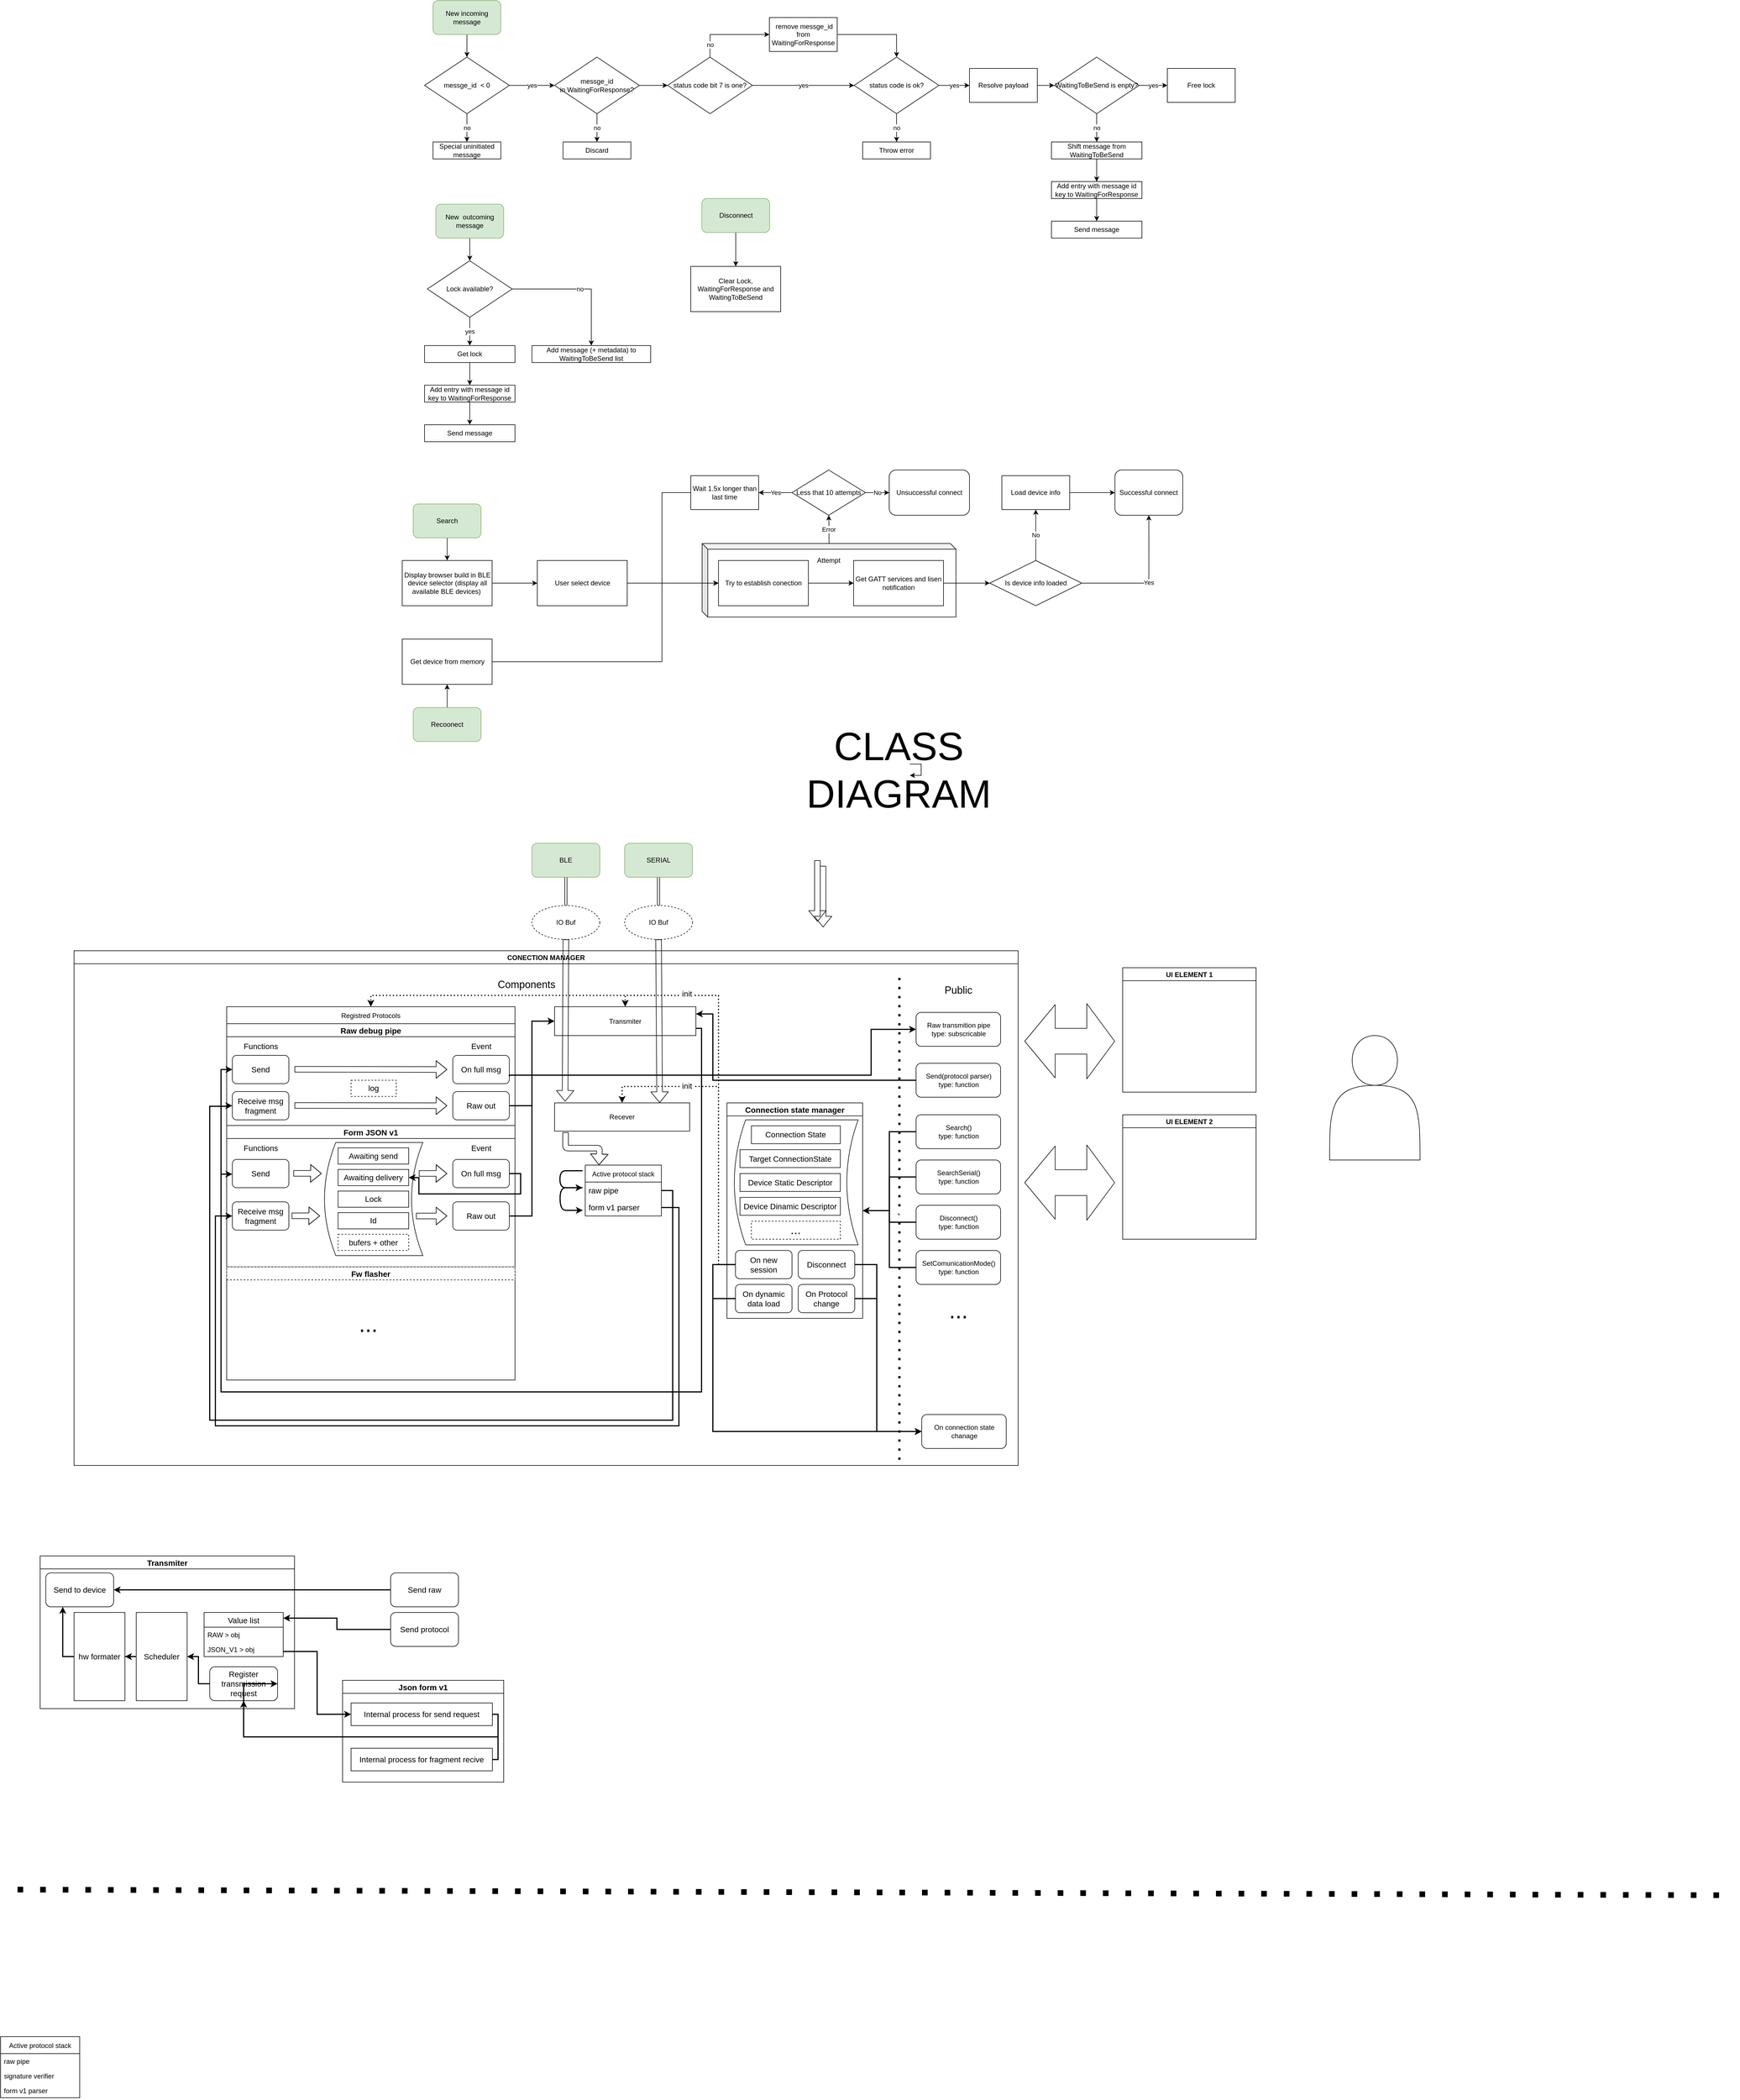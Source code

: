 <mxfile version="13.10.0" type="github">
  <diagram id="C5RBs43oDa-KdzZeNtuy" name="Page-1">
    <mxGraphModel dx="2858" dy="1134" grid="1" gridSize="10" guides="1" tooltips="1" connect="1" arrows="1" fold="1" page="1" pageScale="1" pageWidth="827" pageHeight="1169" math="0" shadow="0">
      <root>
        <mxCell id="WIyWlLk6GJQsqaUBKTNV-0" />
        <mxCell id="WIyWlLk6GJQsqaUBKTNV-1" parent="WIyWlLk6GJQsqaUBKTNV-0" />
        <mxCell id="lvy2lMZmZ3CIqMIN97Mz-41" value="Active protocol stack" style="swimlane;fontStyle=0;childLayout=stackLayout;horizontal=1;startSize=30;fillColor=none;horizontalStack=0;resizeParent=1;resizeParentMax=0;resizeLast=0;collapsible=1;marginBottom=0;" vertex="1" parent="WIyWlLk6GJQsqaUBKTNV-1">
          <mxGeometry x="-690" y="3640" width="140" height="108" as="geometry" />
        </mxCell>
        <mxCell id="lvy2lMZmZ3CIqMIN97Mz-42" value="raw pipe" style="text;strokeColor=none;fillColor=none;align=left;verticalAlign=top;spacingLeft=4;spacingRight=4;overflow=hidden;rotatable=0;points=[[0,0.5],[1,0.5]];portConstraint=eastwest;" vertex="1" parent="lvy2lMZmZ3CIqMIN97Mz-41">
          <mxGeometry y="30" width="140" height="26" as="geometry" />
        </mxCell>
        <mxCell id="lvy2lMZmZ3CIqMIN97Mz-45" value="signature verifier" style="text;strokeColor=none;fillColor=none;align=left;verticalAlign=top;spacingLeft=4;spacingRight=4;overflow=hidden;rotatable=0;points=[[0,0.5],[1,0.5]];portConstraint=eastwest;" vertex="1" parent="lvy2lMZmZ3CIqMIN97Mz-41">
          <mxGeometry y="56" width="140" height="26" as="geometry" />
        </mxCell>
        <mxCell id="lvy2lMZmZ3CIqMIN97Mz-43" value="form v1 parser" style="text;strokeColor=none;fillColor=none;align=left;verticalAlign=top;spacingLeft=4;spacingRight=4;overflow=hidden;rotatable=0;points=[[0,0.5],[1,0.5]];portConstraint=eastwest;" vertex="1" parent="lvy2lMZmZ3CIqMIN97Mz-41">
          <mxGeometry y="82" width="140" height="26" as="geometry" />
        </mxCell>
        <mxCell id="F4NEJMLzwADMv4_Ogzno-10" value="Error" style="edgeStyle=orthogonalEdgeStyle;rounded=0;orthogonalLoop=1;jettySize=auto;html=1;entryX=0.5;entryY=1;entryDx=0;entryDy=0;" parent="WIyWlLk6GJQsqaUBKTNV-1" source="F4NEJMLzwADMv4_Ogzno-6" target="F4NEJMLzwADMv4_Ogzno-11" edge="1">
          <mxGeometry x="0.01" relative="1" as="geometry">
            <mxPoint x="775" y="950" as="targetPoint" />
            <Array as="points" />
            <mxPoint as="offset" />
          </mxGeometry>
        </mxCell>
        <mxCell id="F4NEJMLzwADMv4_Ogzno-6" value="" style="shape=cube;whiteSpace=wrap;html=1;boundedLbl=1;backgroundOutline=1;darkOpacity=0.05;darkOpacity2=0.1;size=10;" parent="WIyWlLk6GJQsqaUBKTNV-1" vertex="1">
          <mxGeometry x="551" y="1000" width="449" height="130" as="geometry" />
        </mxCell>
        <mxCell id="9E-DVvD8XDIGVB_MegTr-2" value="" style="edgeStyle=orthogonalEdgeStyle;rounded=0;orthogonalLoop=1;jettySize=auto;html=1;entryX=0.5;entryY=0;entryDx=0;entryDy=0;" parent="WIyWlLk6GJQsqaUBKTNV-1" source="9E-DVvD8XDIGVB_MegTr-0" target="9E-DVvD8XDIGVB_MegTr-3" edge="1">
          <mxGeometry relative="1" as="geometry">
            <mxPoint x="140" y="530" as="targetPoint" />
          </mxGeometry>
        </mxCell>
        <mxCell id="9E-DVvD8XDIGVB_MegTr-0" value="New&amp;nbsp; outcoming message" style="rounded=1;whiteSpace=wrap;html=1;fillColor=#d5e8d4;strokeColor=#82b366;" parent="WIyWlLk6GJQsqaUBKTNV-1" vertex="1">
          <mxGeometry x="80" y="400" width="120" height="60" as="geometry" />
        </mxCell>
        <mxCell id="9E-DVvD8XDIGVB_MegTr-7" value="yes" style="edgeStyle=orthogonalEdgeStyle;rounded=0;orthogonalLoop=1;jettySize=auto;html=1;" parent="WIyWlLk6GJQsqaUBKTNV-1" source="9E-DVvD8XDIGVB_MegTr-3" target="9E-DVvD8XDIGVB_MegTr-6" edge="1">
          <mxGeometry relative="1" as="geometry" />
        </mxCell>
        <mxCell id="9E-DVvD8XDIGVB_MegTr-14" value="no" style="edgeStyle=orthogonalEdgeStyle;rounded=0;orthogonalLoop=1;jettySize=auto;html=1;" parent="WIyWlLk6GJQsqaUBKTNV-1" source="9E-DVvD8XDIGVB_MegTr-3" target="9E-DVvD8XDIGVB_MegTr-13" edge="1">
          <mxGeometry relative="1" as="geometry" />
        </mxCell>
        <mxCell id="9E-DVvD8XDIGVB_MegTr-3" value="Lock available?" style="rhombus;whiteSpace=wrap;html=1;" parent="WIyWlLk6GJQsqaUBKTNV-1" vertex="1">
          <mxGeometry x="65" y="500" width="150" height="100" as="geometry" />
        </mxCell>
        <mxCell id="9E-DVvD8XDIGVB_MegTr-11" value="" style="edgeStyle=orthogonalEdgeStyle;rounded=0;orthogonalLoop=1;jettySize=auto;html=1;" parent="WIyWlLk6GJQsqaUBKTNV-1" source="9E-DVvD8XDIGVB_MegTr-6" target="9E-DVvD8XDIGVB_MegTr-9" edge="1">
          <mxGeometry relative="1" as="geometry" />
        </mxCell>
        <mxCell id="9E-DVvD8XDIGVB_MegTr-6" value="Get lock" style="whiteSpace=wrap;html=1;" parent="WIyWlLk6GJQsqaUBKTNV-1" vertex="1">
          <mxGeometry x="60" y="650" width="160" height="30" as="geometry" />
        </mxCell>
        <mxCell id="9E-DVvD8XDIGVB_MegTr-8" value="Send message" style="whiteSpace=wrap;html=1;" parent="WIyWlLk6GJQsqaUBKTNV-1" vertex="1">
          <mxGeometry x="60" y="790" width="160" height="30" as="geometry" />
        </mxCell>
        <mxCell id="9E-DVvD8XDIGVB_MegTr-12" value="" style="edgeStyle=orthogonalEdgeStyle;rounded=0;orthogonalLoop=1;jettySize=auto;html=1;" parent="WIyWlLk6GJQsqaUBKTNV-1" source="9E-DVvD8XDIGVB_MegTr-9" target="9E-DVvD8XDIGVB_MegTr-8" edge="1">
          <mxGeometry relative="1" as="geometry" />
        </mxCell>
        <mxCell id="9E-DVvD8XDIGVB_MegTr-9" value="Add entry with message id key to WaitingForResponse" style="whiteSpace=wrap;html=1;" parent="WIyWlLk6GJQsqaUBKTNV-1" vertex="1">
          <mxGeometry x="60" y="720" width="160" height="30" as="geometry" />
        </mxCell>
        <mxCell id="9E-DVvD8XDIGVB_MegTr-13" value="Add message (+ metadata) to WaitingToBeSend list" style="whiteSpace=wrap;html=1;" parent="WIyWlLk6GJQsqaUBKTNV-1" vertex="1">
          <mxGeometry x="250" y="650" width="210" height="30" as="geometry" />
        </mxCell>
        <mxCell id="9E-DVvD8XDIGVB_MegTr-15" value="" style="edgeStyle=orthogonalEdgeStyle;rounded=0;orthogonalLoop=1;jettySize=auto;html=1;entryX=0.5;entryY=0;entryDx=0;entryDy=0;" parent="WIyWlLk6GJQsqaUBKTNV-1" source="9E-DVvD8XDIGVB_MegTr-16" target="9E-DVvD8XDIGVB_MegTr-19" edge="1">
          <mxGeometry relative="1" as="geometry">
            <mxPoint x="135" y="170" as="targetPoint" />
          </mxGeometry>
        </mxCell>
        <mxCell id="9E-DVvD8XDIGVB_MegTr-16" value="New incoming message" style="rounded=1;whiteSpace=wrap;html=1;fillColor=#d5e8d4;strokeColor=#82b366;" parent="WIyWlLk6GJQsqaUBKTNV-1" vertex="1">
          <mxGeometry x="75" y="40" width="120" height="60" as="geometry" />
        </mxCell>
        <mxCell id="9E-DVvD8XDIGVB_MegTr-17" value="no" style="edgeStyle=orthogonalEdgeStyle;rounded=0;orthogonalLoop=1;jettySize=auto;html=1;" parent="WIyWlLk6GJQsqaUBKTNV-1" source="9E-DVvD8XDIGVB_MegTr-19" target="9E-DVvD8XDIGVB_MegTr-21" edge="1">
          <mxGeometry relative="1" as="geometry" />
        </mxCell>
        <mxCell id="9E-DVvD8XDIGVB_MegTr-28" value="yes" style="edgeStyle=orthogonalEdgeStyle;rounded=0;orthogonalLoop=1;jettySize=auto;html=1;" parent="WIyWlLk6GJQsqaUBKTNV-1" source="9E-DVvD8XDIGVB_MegTr-19" target="9E-DVvD8XDIGVB_MegTr-27" edge="1">
          <mxGeometry relative="1" as="geometry" />
        </mxCell>
        <mxCell id="9E-DVvD8XDIGVB_MegTr-19" value="messge_id&amp;nbsp; &amp;lt; 0" style="rhombus;whiteSpace=wrap;html=1;" parent="WIyWlLk6GJQsqaUBKTNV-1" vertex="1">
          <mxGeometry x="60" y="140" width="150" height="100" as="geometry" />
        </mxCell>
        <mxCell id="9E-DVvD8XDIGVB_MegTr-21" value="Special uninitiated message" style="whiteSpace=wrap;html=1;" parent="WIyWlLk6GJQsqaUBKTNV-1" vertex="1">
          <mxGeometry x="75" y="290" width="120" height="30" as="geometry" />
        </mxCell>
        <mxCell id="9E-DVvD8XDIGVB_MegTr-30" value="no" style="edgeStyle=orthogonalEdgeStyle;rounded=0;orthogonalLoop=1;jettySize=auto;html=1;" parent="WIyWlLk6GJQsqaUBKTNV-1" source="9E-DVvD8XDIGVB_MegTr-27" target="9E-DVvD8XDIGVB_MegTr-29" edge="1">
          <mxGeometry relative="1" as="geometry" />
        </mxCell>
        <mxCell id="9E-DVvD8XDIGVB_MegTr-64" value="" style="edgeStyle=orthogonalEdgeStyle;rounded=0;orthogonalLoop=1;jettySize=auto;html=1;" parent="WIyWlLk6GJQsqaUBKTNV-1" source="9E-DVvD8XDIGVB_MegTr-27" target="9E-DVvD8XDIGVB_MegTr-63" edge="1">
          <mxGeometry relative="1" as="geometry" />
        </mxCell>
        <mxCell id="9E-DVvD8XDIGVB_MegTr-27" value="&lt;span&gt;messge_id in&amp;nbsp;&lt;/span&gt;WaitingForResponse?" style="rhombus;whiteSpace=wrap;html=1;" parent="WIyWlLk6GJQsqaUBKTNV-1" vertex="1">
          <mxGeometry x="290" y="140" width="150" height="100" as="geometry" />
        </mxCell>
        <mxCell id="9E-DVvD8XDIGVB_MegTr-29" value="Discard" style="whiteSpace=wrap;html=1;" parent="WIyWlLk6GJQsqaUBKTNV-1" vertex="1">
          <mxGeometry x="305" y="290" width="120" height="30" as="geometry" />
        </mxCell>
        <mxCell id="9E-DVvD8XDIGVB_MegTr-34" value="no" style="edgeStyle=orthogonalEdgeStyle;rounded=0;orthogonalLoop=1;jettySize=auto;html=1;" parent="WIyWlLk6GJQsqaUBKTNV-1" source="9E-DVvD8XDIGVB_MegTr-31" target="9E-DVvD8XDIGVB_MegTr-33" edge="1">
          <mxGeometry relative="1" as="geometry" />
        </mxCell>
        <mxCell id="9E-DVvD8XDIGVB_MegTr-36" value="yes" style="edgeStyle=orthogonalEdgeStyle;rounded=0;orthogonalLoop=1;jettySize=auto;html=1;" parent="WIyWlLk6GJQsqaUBKTNV-1" source="9E-DVvD8XDIGVB_MegTr-31" target="9E-DVvD8XDIGVB_MegTr-35" edge="1">
          <mxGeometry relative="1" as="geometry" />
        </mxCell>
        <mxCell id="9E-DVvD8XDIGVB_MegTr-31" value="status code is ok?" style="rhombus;whiteSpace=wrap;html=1;" parent="WIyWlLk6GJQsqaUBKTNV-1" vertex="1">
          <mxGeometry x="820" y="140" width="150" height="100" as="geometry" />
        </mxCell>
        <mxCell id="9E-DVvD8XDIGVB_MegTr-33" value="Throw error" style="whiteSpace=wrap;html=1;" parent="WIyWlLk6GJQsqaUBKTNV-1" vertex="1">
          <mxGeometry x="835" y="290" width="120" height="30" as="geometry" />
        </mxCell>
        <mxCell id="9E-DVvD8XDIGVB_MegTr-45" value="" style="edgeStyle=orthogonalEdgeStyle;rounded=0;orthogonalLoop=1;jettySize=auto;html=1;" parent="WIyWlLk6GJQsqaUBKTNV-1" source="9E-DVvD8XDIGVB_MegTr-35" target="9E-DVvD8XDIGVB_MegTr-43" edge="1">
          <mxGeometry relative="1" as="geometry" />
        </mxCell>
        <mxCell id="9E-DVvD8XDIGVB_MegTr-35" value="Resolve payload" style="whiteSpace=wrap;html=1;" parent="WIyWlLk6GJQsqaUBKTNV-1" vertex="1">
          <mxGeometry x="1024" y="160" width="120" height="60" as="geometry" />
        </mxCell>
        <mxCell id="9E-DVvD8XDIGVB_MegTr-39" value="" style="edgeStyle=orthogonalEdgeStyle;rounded=0;orthogonalLoop=1;jettySize=auto;html=1;" parent="WIyWlLk6GJQsqaUBKTNV-1" source="9E-DVvD8XDIGVB_MegTr-37" target="9E-DVvD8XDIGVB_MegTr-31" edge="1">
          <mxGeometry relative="1" as="geometry" />
        </mxCell>
        <mxCell id="9E-DVvD8XDIGVB_MegTr-37" value="&amp;nbsp;remove messge_id from WaitingForResponse" style="whiteSpace=wrap;html=1;" parent="WIyWlLk6GJQsqaUBKTNV-1" vertex="1">
          <mxGeometry x="670" y="70" width="120" height="60" as="geometry" />
        </mxCell>
        <mxCell id="9E-DVvD8XDIGVB_MegTr-56" value="no" style="edgeStyle=orthogonalEdgeStyle;rounded=0;orthogonalLoop=1;jettySize=auto;html=1;" parent="WIyWlLk6GJQsqaUBKTNV-1" source="9E-DVvD8XDIGVB_MegTr-43" target="9E-DVvD8XDIGVB_MegTr-54" edge="1">
          <mxGeometry relative="1" as="geometry" />
        </mxCell>
        <mxCell id="9E-DVvD8XDIGVB_MegTr-61" value="yes" style="edgeStyle=orthogonalEdgeStyle;rounded=0;orthogonalLoop=1;jettySize=auto;html=1;" parent="WIyWlLk6GJQsqaUBKTNV-1" source="9E-DVvD8XDIGVB_MegTr-43" target="9E-DVvD8XDIGVB_MegTr-60" edge="1">
          <mxGeometry relative="1" as="geometry" />
        </mxCell>
        <mxCell id="9E-DVvD8XDIGVB_MegTr-43" value="&lt;span&gt;WaitingToBeSend is enpty?&lt;/span&gt;" style="rhombus;whiteSpace=wrap;html=1;" parent="WIyWlLk6GJQsqaUBKTNV-1" vertex="1">
          <mxGeometry x="1174" y="140" width="150" height="100" as="geometry" />
        </mxCell>
        <mxCell id="9E-DVvD8XDIGVB_MegTr-50" value="Send message" style="whiteSpace=wrap;html=1;" parent="WIyWlLk6GJQsqaUBKTNV-1" vertex="1">
          <mxGeometry x="1169" y="430" width="160" height="30" as="geometry" />
        </mxCell>
        <mxCell id="9E-DVvD8XDIGVB_MegTr-51" value="" style="edgeStyle=orthogonalEdgeStyle;rounded=0;orthogonalLoop=1;jettySize=auto;html=1;" parent="WIyWlLk6GJQsqaUBKTNV-1" source="9E-DVvD8XDIGVB_MegTr-52" target="9E-DVvD8XDIGVB_MegTr-50" edge="1">
          <mxGeometry relative="1" as="geometry" />
        </mxCell>
        <mxCell id="9E-DVvD8XDIGVB_MegTr-52" value="Add entry with message id key to WaitingForResponse" style="whiteSpace=wrap;html=1;" parent="WIyWlLk6GJQsqaUBKTNV-1" vertex="1">
          <mxGeometry x="1169" y="360" width="160" height="30" as="geometry" />
        </mxCell>
        <mxCell id="9E-DVvD8XDIGVB_MegTr-57" value="" style="edgeStyle=orthogonalEdgeStyle;rounded=0;orthogonalLoop=1;jettySize=auto;html=1;" parent="WIyWlLk6GJQsqaUBKTNV-1" source="9E-DVvD8XDIGVB_MegTr-54" target="9E-DVvD8XDIGVB_MegTr-52" edge="1">
          <mxGeometry relative="1" as="geometry" />
        </mxCell>
        <mxCell id="9E-DVvD8XDIGVB_MegTr-54" value="Shift message from WaitingToBeSend" style="whiteSpace=wrap;html=1;" parent="WIyWlLk6GJQsqaUBKTNV-1" vertex="1">
          <mxGeometry x="1169" y="290" width="160" height="30" as="geometry" />
        </mxCell>
        <mxCell id="9E-DVvD8XDIGVB_MegTr-60" value="Free lock" style="whiteSpace=wrap;html=1;" parent="WIyWlLk6GJQsqaUBKTNV-1" vertex="1">
          <mxGeometry x="1374" y="160" width="120" height="60" as="geometry" />
        </mxCell>
        <mxCell id="9E-DVvD8XDIGVB_MegTr-70" value="" style="edgeStyle=orthogonalEdgeStyle;rounded=0;orthogonalLoop=1;jettySize=auto;html=1;" parent="WIyWlLk6GJQsqaUBKTNV-1" source="9E-DVvD8XDIGVB_MegTr-62" target="9E-DVvD8XDIGVB_MegTr-69" edge="1">
          <mxGeometry relative="1" as="geometry" />
        </mxCell>
        <mxCell id="9E-DVvD8XDIGVB_MegTr-62" value="Disconnect" style="rounded=1;whiteSpace=wrap;html=1;fillColor=#d5e8d4;strokeColor=#82b366;" parent="WIyWlLk6GJQsqaUBKTNV-1" vertex="1">
          <mxGeometry x="550.5" y="390" width="120" height="60" as="geometry" />
        </mxCell>
        <mxCell id="9E-DVvD8XDIGVB_MegTr-67" value="yes" style="edgeStyle=orthogonalEdgeStyle;rounded=0;orthogonalLoop=1;jettySize=auto;html=1;entryX=0;entryY=0.5;entryDx=0;entryDy=0;" parent="WIyWlLk6GJQsqaUBKTNV-1" source="9E-DVvD8XDIGVB_MegTr-63" target="9E-DVvD8XDIGVB_MegTr-31" edge="1">
          <mxGeometry relative="1" as="geometry" />
        </mxCell>
        <mxCell id="9E-DVvD8XDIGVB_MegTr-68" value="no" style="edgeStyle=orthogonalEdgeStyle;rounded=0;orthogonalLoop=1;jettySize=auto;html=1;entryX=0;entryY=0.5;entryDx=0;entryDy=0;exitX=0.443;exitY=0.078;exitDx=0;exitDy=0;exitPerimeter=0;" parent="WIyWlLk6GJQsqaUBKTNV-1" source="9E-DVvD8XDIGVB_MegTr-63" target="9E-DVvD8XDIGVB_MegTr-37" edge="1">
          <mxGeometry relative="1" as="geometry">
            <Array as="points">
              <mxPoint x="557" y="190" />
              <mxPoint x="565" y="190" />
              <mxPoint x="565" y="100" />
            </Array>
          </mxGeometry>
        </mxCell>
        <mxCell id="9E-DVvD8XDIGVB_MegTr-63" value="status code bit 7 is one?" style="rhombus;whiteSpace=wrap;html=1;" parent="WIyWlLk6GJQsqaUBKTNV-1" vertex="1">
          <mxGeometry x="490" y="140" width="150" height="100" as="geometry" />
        </mxCell>
        <mxCell id="9E-DVvD8XDIGVB_MegTr-69" value="Clear Lock, WaitingForResponse and WaitingToBeSend" style="whiteSpace=wrap;html=1;" parent="WIyWlLk6GJQsqaUBKTNV-1" vertex="1">
          <mxGeometry x="531" y="510" width="159" height="80" as="geometry" />
        </mxCell>
        <mxCell id="F4NEJMLzwADMv4_Ogzno-17" value="" style="edgeStyle=orthogonalEdgeStyle;rounded=0;orthogonalLoop=1;jettySize=auto;html=1;" parent="WIyWlLk6GJQsqaUBKTNV-1" source="F4NEJMLzwADMv4_Ogzno-0" target="F4NEJMLzwADMv4_Ogzno-1" edge="1">
          <mxGeometry relative="1" as="geometry" />
        </mxCell>
        <mxCell id="F4NEJMLzwADMv4_Ogzno-0" value="Search" style="rounded=1;whiteSpace=wrap;html=1;fillColor=#d5e8d4;strokeColor=#82b366;" parent="WIyWlLk6GJQsqaUBKTNV-1" vertex="1">
          <mxGeometry x="40" y="930" width="120" height="60" as="geometry" />
        </mxCell>
        <mxCell id="F4NEJMLzwADMv4_Ogzno-3" value="" style="edgeStyle=orthogonalEdgeStyle;rounded=0;orthogonalLoop=1;jettySize=auto;html=1;" parent="WIyWlLk6GJQsqaUBKTNV-1" source="F4NEJMLzwADMv4_Ogzno-1" target="F4NEJMLzwADMv4_Ogzno-2" edge="1">
          <mxGeometry relative="1" as="geometry" />
        </mxCell>
        <mxCell id="F4NEJMLzwADMv4_Ogzno-1" value="Display browser build in BLE device selector (display all available BLE devices)&amp;nbsp;" style="whiteSpace=wrap;html=1;" parent="WIyWlLk6GJQsqaUBKTNV-1" vertex="1">
          <mxGeometry x="20.5" y="1030" width="159" height="80" as="geometry" />
        </mxCell>
        <mxCell id="F4NEJMLzwADMv4_Ogzno-5" value="" style="edgeStyle=orthogonalEdgeStyle;rounded=0;orthogonalLoop=1;jettySize=auto;html=1;" parent="WIyWlLk6GJQsqaUBKTNV-1" source="F4NEJMLzwADMv4_Ogzno-2" target="F4NEJMLzwADMv4_Ogzno-4" edge="1">
          <mxGeometry relative="1" as="geometry" />
        </mxCell>
        <mxCell id="F4NEJMLzwADMv4_Ogzno-2" value="User select device" style="whiteSpace=wrap;html=1;" parent="WIyWlLk6GJQsqaUBKTNV-1" vertex="1">
          <mxGeometry x="259.5" y="1030" width="159" height="80" as="geometry" />
        </mxCell>
        <mxCell id="F4NEJMLzwADMv4_Ogzno-8" value="" style="edgeStyle=orthogonalEdgeStyle;rounded=0;orthogonalLoop=1;jettySize=auto;html=1;" parent="WIyWlLk6GJQsqaUBKTNV-1" source="F4NEJMLzwADMv4_Ogzno-4" target="F4NEJMLzwADMv4_Ogzno-7" edge="1">
          <mxGeometry relative="1" as="geometry" />
        </mxCell>
        <mxCell id="F4NEJMLzwADMv4_Ogzno-4" value="Try to establish conection" style="whiteSpace=wrap;html=1;" parent="WIyWlLk6GJQsqaUBKTNV-1" vertex="1">
          <mxGeometry x="580" y="1030" width="159" height="80" as="geometry" />
        </mxCell>
        <mxCell id="F4NEJMLzwADMv4_Ogzno-26" value="" style="edgeStyle=orthogonalEdgeStyle;rounded=0;orthogonalLoop=1;jettySize=auto;html=1;" parent="WIyWlLk6GJQsqaUBKTNV-1" source="F4NEJMLzwADMv4_Ogzno-7" target="F4NEJMLzwADMv4_Ogzno-25" edge="1">
          <mxGeometry relative="1" as="geometry" />
        </mxCell>
        <mxCell id="F4NEJMLzwADMv4_Ogzno-7" value="Get GATT services and lisen notification" style="whiteSpace=wrap;html=1;" parent="WIyWlLk6GJQsqaUBKTNV-1" vertex="1">
          <mxGeometry x="819" y="1030" width="159" height="80" as="geometry" />
        </mxCell>
        <mxCell id="F4NEJMLzwADMv4_Ogzno-13" value="Yes" style="edgeStyle=orthogonalEdgeStyle;rounded=0;orthogonalLoop=1;jettySize=auto;html=1;" parent="WIyWlLk6GJQsqaUBKTNV-1" source="F4NEJMLzwADMv4_Ogzno-11" target="F4NEJMLzwADMv4_Ogzno-12" edge="1">
          <mxGeometry relative="1" as="geometry" />
        </mxCell>
        <mxCell id="F4NEJMLzwADMv4_Ogzno-16" value="No" style="edgeStyle=orthogonalEdgeStyle;rounded=0;orthogonalLoop=1;jettySize=auto;html=1;" parent="WIyWlLk6GJQsqaUBKTNV-1" source="F4NEJMLzwADMv4_Ogzno-11" target="F4NEJMLzwADMv4_Ogzno-15" edge="1">
          <mxGeometry relative="1" as="geometry" />
        </mxCell>
        <mxCell id="F4NEJMLzwADMv4_Ogzno-11" value="Less that 10 attempts" style="rhombus;whiteSpace=wrap;html=1;" parent="WIyWlLk6GJQsqaUBKTNV-1" vertex="1">
          <mxGeometry x="710" y="870" width="130" height="80" as="geometry" />
        </mxCell>
        <mxCell id="F4NEJMLzwADMv4_Ogzno-14" style="edgeStyle=orthogonalEdgeStyle;rounded=0;orthogonalLoop=1;jettySize=auto;html=1;entryX=0;entryY=0.5;entryDx=0;entryDy=0;" parent="WIyWlLk6GJQsqaUBKTNV-1" source="F4NEJMLzwADMv4_Ogzno-12" target="F4NEJMLzwADMv4_Ogzno-4" edge="1">
          <mxGeometry relative="1" as="geometry">
            <Array as="points">
              <mxPoint x="480" y="910" />
              <mxPoint x="480" y="1070" />
            </Array>
          </mxGeometry>
        </mxCell>
        <mxCell id="F4NEJMLzwADMv4_Ogzno-12" value="Wait 1.5x longer than last time" style="whiteSpace=wrap;html=1;" parent="WIyWlLk6GJQsqaUBKTNV-1" vertex="1">
          <mxGeometry x="531" y="880" width="120" height="60" as="geometry" />
        </mxCell>
        <mxCell id="F4NEJMLzwADMv4_Ogzno-15" value="Unsuccessful connect" style="rounded=1;whiteSpace=wrap;html=1;fontFamily=Helvetica;fontSize=12;fontColor=#000000;align=center;strokeColor=#000000;fillColor=#ffffff;" parent="WIyWlLk6GJQsqaUBKTNV-1" vertex="1">
          <mxGeometry x="882" y="870" width="142" height="80" as="geometry" />
        </mxCell>
        <mxCell id="F4NEJMLzwADMv4_Ogzno-21" value="" style="edgeStyle=orthogonalEdgeStyle;rounded=0;orthogonalLoop=1;jettySize=auto;html=1;" parent="WIyWlLk6GJQsqaUBKTNV-1" source="F4NEJMLzwADMv4_Ogzno-18" target="F4NEJMLzwADMv4_Ogzno-19" edge="1">
          <mxGeometry relative="1" as="geometry" />
        </mxCell>
        <mxCell id="F4NEJMLzwADMv4_Ogzno-18" value="Recoonect" style="rounded=1;whiteSpace=wrap;html=1;fillColor=#d5e8d4;strokeColor=#82b366;" parent="WIyWlLk6GJQsqaUBKTNV-1" vertex="1">
          <mxGeometry x="40" y="1290" width="120" height="60" as="geometry" />
        </mxCell>
        <mxCell id="F4NEJMLzwADMv4_Ogzno-22" style="edgeStyle=orthogonalEdgeStyle;rounded=0;orthogonalLoop=1;jettySize=auto;html=1;entryX=0;entryY=0.5;entryDx=0;entryDy=0;" parent="WIyWlLk6GJQsqaUBKTNV-1" source="F4NEJMLzwADMv4_Ogzno-19" target="F4NEJMLzwADMv4_Ogzno-4" edge="1">
          <mxGeometry relative="1" as="geometry">
            <Array as="points">
              <mxPoint x="480" y="1209" />
              <mxPoint x="480" y="1070" />
            </Array>
          </mxGeometry>
        </mxCell>
        <mxCell id="F4NEJMLzwADMv4_Ogzno-19" value="Get device from memory" style="whiteSpace=wrap;html=1;" parent="WIyWlLk6GJQsqaUBKTNV-1" vertex="1">
          <mxGeometry x="20.5" y="1169" width="159" height="80" as="geometry" />
        </mxCell>
        <mxCell id="F4NEJMLzwADMv4_Ogzno-28" value="No" style="edgeStyle=orthogonalEdgeStyle;rounded=0;orthogonalLoop=1;jettySize=auto;html=1;" parent="WIyWlLk6GJQsqaUBKTNV-1" source="F4NEJMLzwADMv4_Ogzno-25" target="F4NEJMLzwADMv4_Ogzno-27" edge="1">
          <mxGeometry relative="1" as="geometry" />
        </mxCell>
        <mxCell id="F4NEJMLzwADMv4_Ogzno-32" value="Yes" style="edgeStyle=orthogonalEdgeStyle;rounded=0;orthogonalLoop=1;jettySize=auto;html=1;entryX=0.5;entryY=1;entryDx=0;entryDy=0;" parent="WIyWlLk6GJQsqaUBKTNV-1" source="F4NEJMLzwADMv4_Ogzno-25" target="F4NEJMLzwADMv4_Ogzno-29" edge="1">
          <mxGeometry relative="1" as="geometry" />
        </mxCell>
        <mxCell id="F4NEJMLzwADMv4_Ogzno-25" value="Is device info loaded" style="rhombus;whiteSpace=wrap;html=1;" parent="WIyWlLk6GJQsqaUBKTNV-1" vertex="1">
          <mxGeometry x="1060" y="1030" width="162.5" height="80" as="geometry" />
        </mxCell>
        <mxCell id="F4NEJMLzwADMv4_Ogzno-30" value="" style="edgeStyle=orthogonalEdgeStyle;rounded=0;orthogonalLoop=1;jettySize=auto;html=1;" parent="WIyWlLk6GJQsqaUBKTNV-1" source="F4NEJMLzwADMv4_Ogzno-27" target="F4NEJMLzwADMv4_Ogzno-29" edge="1">
          <mxGeometry relative="1" as="geometry" />
        </mxCell>
        <mxCell id="F4NEJMLzwADMv4_Ogzno-27" value="Load device info" style="whiteSpace=wrap;html=1;" parent="WIyWlLk6GJQsqaUBKTNV-1" vertex="1">
          <mxGeometry x="1081.25" y="880" width="120" height="60" as="geometry" />
        </mxCell>
        <mxCell id="F4NEJMLzwADMv4_Ogzno-29" value="&lt;span&gt;Successful connect&lt;/span&gt;" style="rounded=1;whiteSpace=wrap;html=1;fontFamily=Helvetica;fontSize=12;fontColor=#000000;align=center;strokeColor=#000000;fillColor=#ffffff;" parent="WIyWlLk6GJQsqaUBKTNV-1" vertex="1">
          <mxGeometry x="1281.25" y="870" width="120" height="80" as="geometry" />
        </mxCell>
        <mxCell id="F4NEJMLzwADMv4_Ogzno-33" value="Attempt" style="text;html=1;strokeColor=none;fillColor=none;align=center;verticalAlign=middle;whiteSpace=wrap;rounded=0;" parent="WIyWlLk6GJQsqaUBKTNV-1" vertex="1">
          <mxGeometry x="755" y="1020" width="40" height="20" as="geometry" />
        </mxCell>
        <mxCell id="jaVUkUkzj-2KPpZ6eJnQ-0" value="&lt;span style=&quot;font-size: 70px&quot;&gt;CLASS DIAGRAM&lt;/span&gt;" style="text;html=1;strokeColor=none;fillColor=none;align=center;verticalAlign=middle;whiteSpace=wrap;rounded=0;" parent="WIyWlLk6GJQsqaUBKTNV-1" vertex="1">
          <mxGeometry x="878.5" y="1390" width="40" height="20" as="geometry" />
        </mxCell>
        <mxCell id="jaVUkUkzj-2KPpZ6eJnQ-1" style="edgeStyle=orthogonalEdgeStyle;rounded=0;orthogonalLoop=1;jettySize=auto;html=1;" parent="WIyWlLk6GJQsqaUBKTNV-1" source="jaVUkUkzj-2KPpZ6eJnQ-0" target="jaVUkUkzj-2KPpZ6eJnQ-0" edge="1">
          <mxGeometry relative="1" as="geometry" />
        </mxCell>
        <mxCell id="lvy2lMZmZ3CIqMIN97Mz-18" value="" style="edgeStyle=orthogonalEdgeStyle;rounded=0;orthogonalLoop=1;jettySize=auto;html=1;shape=link;" edge="1" parent="WIyWlLk6GJQsqaUBKTNV-1" source="lvy2lMZmZ3CIqMIN97Mz-5" target="lvy2lMZmZ3CIqMIN97Mz-17">
          <mxGeometry relative="1" as="geometry" />
        </mxCell>
        <mxCell id="lvy2lMZmZ3CIqMIN97Mz-5" value="BLE" style="rounded=1;whiteSpace=wrap;html=1;fillColor=#d5e8d4;strokeColor=#82b366;" vertex="1" parent="WIyWlLk6GJQsqaUBKTNV-1">
          <mxGeometry x="250" y="1530" width="120" height="60" as="geometry" />
        </mxCell>
        <mxCell id="lvy2lMZmZ3CIqMIN97Mz-19" value="" style="edgeStyle=orthogonalEdgeStyle;rounded=0;orthogonalLoop=1;jettySize=auto;html=1;shape=link;" edge="1" parent="WIyWlLk6GJQsqaUBKTNV-1" source="lvy2lMZmZ3CIqMIN97Mz-6" target="lvy2lMZmZ3CIqMIN97Mz-16">
          <mxGeometry relative="1" as="geometry" />
        </mxCell>
        <mxCell id="lvy2lMZmZ3CIqMIN97Mz-6" value="SERIAL" style="rounded=1;whiteSpace=wrap;html=1;fillColor=#d5e8d4;strokeColor=#82b366;" vertex="1" parent="WIyWlLk6GJQsqaUBKTNV-1">
          <mxGeometry x="414" y="1530" width="120" height="60" as="geometry" />
        </mxCell>
        <mxCell id="lvy2lMZmZ3CIqMIN97Mz-8" value="CONECTION MANAGER" style="swimlane;startSize=23;" vertex="1" parent="WIyWlLk6GJQsqaUBKTNV-1">
          <mxGeometry x="-560" y="1720" width="1670" height="910" as="geometry">
            <mxRectangle x="80" y="1720" width="170" height="23" as="alternateBounds" />
          </mxGeometry>
        </mxCell>
        <mxCell id="lvy2lMZmZ3CIqMIN97Mz-283" style="edgeStyle=orthogonalEdgeStyle;rounded=0;orthogonalLoop=1;jettySize=auto;html=1;exitX=0;exitY=0.5;exitDx=0;exitDy=0;entryX=0.5;entryY=0;entryDx=0;entryDy=0;strokeWidth=2;fontSize=14;dashed=1;dashPattern=1 2;" edge="1" parent="lvy2lMZmZ3CIqMIN97Mz-8" source="lvy2lMZmZ3CIqMIN97Mz-252" target="lvy2lMZmZ3CIqMIN97Mz-96">
          <mxGeometry relative="1" as="geometry">
            <Array as="points">
              <mxPoint x="1140" y="555" />
              <mxPoint x="1140" y="79" />
              <mxPoint x="525" y="79" />
            </Array>
          </mxGeometry>
        </mxCell>
        <mxCell id="lvy2lMZmZ3CIqMIN97Mz-285" value="&amp;nbsp; &amp;nbsp; &amp;nbsp;&amp;nbsp;" style="edgeLabel;html=1;align=center;verticalAlign=middle;resizable=0;points=[];fontSize=14;" vertex="1" connectable="0" parent="lvy2lMZmZ3CIqMIN97Mz-283">
          <mxGeometry x="-0.037" y="2" relative="1" as="geometry">
            <mxPoint x="-16.57" y="-1" as="offset" />
          </mxGeometry>
        </mxCell>
        <mxCell id="lvy2lMZmZ3CIqMIN97Mz-10" value="Transmiter" style="rounded=0;whiteSpace=wrap;html=1;" vertex="1" parent="lvy2lMZmZ3CIqMIN97Mz-8">
          <mxGeometry x="850" y="99" width="250" height="51" as="geometry" />
        </mxCell>
        <mxCell id="lvy2lMZmZ3CIqMIN97Mz-24" value="Recever" style="rounded=0;whiteSpace=wrap;html=1;" vertex="1" parent="lvy2lMZmZ3CIqMIN97Mz-8">
          <mxGeometry x="850" y="269" width="239" height="50" as="geometry" />
        </mxCell>
        <mxCell id="lvy2lMZmZ3CIqMIN97Mz-31" value="" style="shape=flexArrow;endArrow=classic;html=1;entryX=0.18;entryY=0;entryDx=0;entryDy=0;entryPerimeter=0;" edge="1" parent="lvy2lMZmZ3CIqMIN97Mz-8" target="lvy2lMZmZ3CIqMIN97Mz-33">
          <mxGeometry width="50" height="50" relative="1" as="geometry">
            <mxPoint x="869.5" y="321" as="sourcePoint" />
            <mxPoint x="959.5" y="349" as="targetPoint" />
            <Array as="points">
              <mxPoint x="869.5" y="349" />
              <mxPoint x="929.5" y="349" />
            </Array>
          </mxGeometry>
        </mxCell>
        <mxCell id="lvy2lMZmZ3CIqMIN97Mz-33" value="Active protocol stack" style="swimlane;fontStyle=0;childLayout=stackLayout;horizontal=1;startSize=30;fillColor=none;horizontalStack=0;resizeParent=1;resizeParentMax=0;resizeLast=0;collapsible=1;marginBottom=0;fontSize=12;" vertex="1" parent="lvy2lMZmZ3CIqMIN97Mz-8">
          <mxGeometry x="904.25" y="379" width="134.75" height="90" as="geometry" />
        </mxCell>
        <mxCell id="lvy2lMZmZ3CIqMIN97Mz-34" value="raw pipe" style="text;strokeColor=none;fillColor=none;align=left;verticalAlign=top;spacingLeft=4;spacingRight=4;overflow=hidden;rotatable=0;points=[[0,0.5],[1,0.5]];portConstraint=eastwest;fontSize=14;" vertex="1" parent="lvy2lMZmZ3CIqMIN97Mz-33">
          <mxGeometry y="30" width="134.75" height="30" as="geometry" />
        </mxCell>
        <mxCell id="lvy2lMZmZ3CIqMIN97Mz-35" value="form v1 parser" style="text;strokeColor=none;fillColor=none;align=left;verticalAlign=top;spacingLeft=4;spacingRight=4;overflow=hidden;rotatable=0;points=[[0,0.5],[1,0.5]];portConstraint=eastwest;fontSize=14;" vertex="1" parent="lvy2lMZmZ3CIqMIN97Mz-33">
          <mxGeometry y="60" width="134.75" height="30" as="geometry" />
        </mxCell>
        <mxCell id="lvy2lMZmZ3CIqMIN97Mz-49" value="&lt;font style=&quot;font-size: 18px&quot;&gt;Public&lt;/font&gt;" style="text;html=1;align=center;verticalAlign=middle;resizable=0;points=[];autosize=1;" vertex="1" parent="lvy2lMZmZ3CIqMIN97Mz-8">
          <mxGeometry x="1534.25" y="60" width="60" height="20" as="geometry" />
        </mxCell>
        <mxCell id="lvy2lMZmZ3CIqMIN97Mz-50" value="Raw transmition pipe&lt;br&gt;type: subscricable" style="rounded=1;whiteSpace=wrap;html=1;" vertex="1" parent="lvy2lMZmZ3CIqMIN97Mz-8">
          <mxGeometry x="1489.5" y="109" width="149.5" height="60" as="geometry" />
        </mxCell>
        <mxCell id="lvy2lMZmZ3CIqMIN97Mz-221" style="edgeStyle=orthogonalEdgeStyle;rounded=0;orthogonalLoop=1;jettySize=auto;html=1;entryX=0;entryY=0.5;entryDx=0;entryDy=0;strokeWidth=2;fontSize=14;exitX=1;exitY=0.75;exitDx=0;exitDy=0;" edge="1" parent="lvy2lMZmZ3CIqMIN97Mz-8" source="lvy2lMZmZ3CIqMIN97Mz-10" target="lvy2lMZmZ3CIqMIN97Mz-139">
          <mxGeometry relative="1" as="geometry">
            <mxPoint x="1130" y="137" as="sourcePoint" />
            <Array as="points">
              <mxPoint x="1110" y="137" />
              <mxPoint x="1110" y="780" />
              <mxPoint x="260" y="780" />
              <mxPoint x="260" y="210" />
            </Array>
          </mxGeometry>
        </mxCell>
        <mxCell id="lvy2lMZmZ3CIqMIN97Mz-225" style="edgeStyle=orthogonalEdgeStyle;rounded=0;orthogonalLoop=1;jettySize=auto;html=1;exitX=0;exitY=0.5;exitDx=0;exitDy=0;entryX=1;entryY=0.25;entryDx=0;entryDy=0;strokeWidth=2;fontSize=14;" edge="1" parent="lvy2lMZmZ3CIqMIN97Mz-8" source="lvy2lMZmZ3CIqMIN97Mz-52" target="lvy2lMZmZ3CIqMIN97Mz-10">
          <mxGeometry relative="1" as="geometry">
            <Array as="points">
              <mxPoint x="1130" y="229" />
              <mxPoint x="1130" y="112" />
            </Array>
          </mxGeometry>
        </mxCell>
        <mxCell id="lvy2lMZmZ3CIqMIN97Mz-52" value="Send(protocol parser)&lt;br&gt;type: function" style="rounded=1;whiteSpace=wrap;html=1;" vertex="1" parent="lvy2lMZmZ3CIqMIN97Mz-8">
          <mxGeometry x="1489.5" y="199" width="149.5" height="60" as="geometry" />
        </mxCell>
        <mxCell id="lvy2lMZmZ3CIqMIN97Mz-61" value="" style="curved=1;endArrow=classic;html=1;strokeWidth=2;" edge="1" parent="lvy2lMZmZ3CIqMIN97Mz-8">
          <mxGeometry width="50" height="50" relative="1" as="geometry">
            <mxPoint x="899.5" y="419" as="sourcePoint" />
            <mxPoint x="900" y="459" as="targetPoint" />
            <Array as="points">
              <mxPoint x="879.5" y="419" />
              <mxPoint x="859.5" y="419" />
              <mxPoint x="860" y="459" />
              <mxPoint x="880" y="459" />
            </Array>
          </mxGeometry>
        </mxCell>
        <mxCell id="lvy2lMZmZ3CIqMIN97Mz-77" value="" style="curved=1;endArrow=classic;html=1;strokeWidth=2;" edge="1" parent="lvy2lMZmZ3CIqMIN97Mz-8">
          <mxGeometry width="50" height="50" relative="1" as="geometry">
            <mxPoint x="899.5" y="389" as="sourcePoint" />
            <mxPoint x="899.5" y="419" as="targetPoint" />
            <Array as="points">
              <mxPoint x="879.5" y="389" />
              <mxPoint x="859.5" y="389" />
              <mxPoint x="859.5" y="419" />
              <mxPoint x="879.5" y="419" />
            </Array>
          </mxGeometry>
        </mxCell>
        <mxCell id="lvy2lMZmZ3CIqMIN97Mz-47" value="`" style="endArrow=none;dashed=1;html=1;dashPattern=1 3;strokeWidth=4;" edge="1" parent="lvy2lMZmZ3CIqMIN97Mz-8">
          <mxGeometry width="50" height="50" relative="1" as="geometry">
            <mxPoint x="1460" y="900" as="sourcePoint" />
            <mxPoint x="1460" y="40" as="targetPoint" />
          </mxGeometry>
        </mxCell>
        <mxCell id="lvy2lMZmZ3CIqMIN97Mz-96" value="Registred Protocols" style="swimlane;fontStyle=0;childLayout=stackLayout;horizontal=1;startSize=30;fillColor=none;horizontalStack=0;resizeParent=1;resizeParentMax=0;resizeLast=0;collapsible=1;marginBottom=0;fontSize=12;" vertex="1" parent="lvy2lMZmZ3CIqMIN97Mz-8">
          <mxGeometry x="270" y="99" width="510" height="660" as="geometry" />
        </mxCell>
        <mxCell id="lvy2lMZmZ3CIqMIN97Mz-106" value="Raw debug pipe" style="swimlane;fontSize=14;" vertex="1" parent="lvy2lMZmZ3CIqMIN97Mz-96">
          <mxGeometry y="30" width="510" height="180" as="geometry">
            <mxRectangle x="610" y="2338" width="140" height="23" as="alternateBounds" />
          </mxGeometry>
        </mxCell>
        <mxCell id="lvy2lMZmZ3CIqMIN97Mz-139" value="Send" style="rounded=1;whiteSpace=wrap;html=1;fontSize=14;" vertex="1" parent="lvy2lMZmZ3CIqMIN97Mz-106">
          <mxGeometry x="10" y="56" width="100" height="50" as="geometry" />
        </mxCell>
        <mxCell id="lvy2lMZmZ3CIqMIN97Mz-140" value="Receive msg fragment" style="rounded=1;whiteSpace=wrap;html=1;fontSize=14;" vertex="1" parent="lvy2lMZmZ3CIqMIN97Mz-106">
          <mxGeometry x="10" y="120" width="100" height="50" as="geometry" />
        </mxCell>
        <mxCell id="lvy2lMZmZ3CIqMIN97Mz-150" value="Functions" style="text;html=1;align=center;verticalAlign=middle;resizable=0;points=[];autosize=1;fontSize=14;" vertex="1" parent="lvy2lMZmZ3CIqMIN97Mz-106">
          <mxGeometry x="20" y="30" width="80" height="20" as="geometry" />
        </mxCell>
        <mxCell id="lvy2lMZmZ3CIqMIN97Mz-161" value="On full msg" style="rounded=1;whiteSpace=wrap;html=1;fontSize=14;" vertex="1" parent="lvy2lMZmZ3CIqMIN97Mz-106">
          <mxGeometry x="400" y="56" width="100" height="50" as="geometry" />
        </mxCell>
        <mxCell id="lvy2lMZmZ3CIqMIN97Mz-162" value="Event" style="text;html=1;align=center;verticalAlign=middle;resizable=0;points=[];autosize=1;fontSize=14;" vertex="1" parent="lvy2lMZmZ3CIqMIN97Mz-106">
          <mxGeometry x="425" y="30" width="50" height="20" as="geometry" />
        </mxCell>
        <mxCell id="lvy2lMZmZ3CIqMIN97Mz-163" value="Raw out" style="rounded=1;whiteSpace=wrap;html=1;fontSize=14;" vertex="1" parent="lvy2lMZmZ3CIqMIN97Mz-106">
          <mxGeometry x="400" y="120" width="100" height="50" as="geometry" />
        </mxCell>
        <mxCell id="lvy2lMZmZ3CIqMIN97Mz-164" value="" style="shape=flexArrow;endArrow=classic;html=1;" edge="1" parent="lvy2lMZmZ3CIqMIN97Mz-106">
          <mxGeometry width="50" height="50" relative="1" as="geometry">
            <mxPoint x="120" y="80.66" as="sourcePoint" />
            <mxPoint x="390" y="81" as="targetPoint" />
            <Array as="points">
              <mxPoint x="150" y="80.66" />
            </Array>
          </mxGeometry>
        </mxCell>
        <mxCell id="lvy2lMZmZ3CIqMIN97Mz-165" value="" style="shape=flexArrow;endArrow=classic;html=1;" edge="1" parent="lvy2lMZmZ3CIqMIN97Mz-106">
          <mxGeometry width="50" height="50" relative="1" as="geometry">
            <mxPoint x="120" y="144.66" as="sourcePoint" />
            <mxPoint x="390" y="145" as="targetPoint" />
            <Array as="points">
              <mxPoint x="150" y="144.66" />
            </Array>
          </mxGeometry>
        </mxCell>
        <mxCell id="lvy2lMZmZ3CIqMIN97Mz-174" value="log" style="rounded=0;whiteSpace=wrap;html=1;fontSize=14;dashed=1;" vertex="1" parent="lvy2lMZmZ3CIqMIN97Mz-106">
          <mxGeometry x="220" y="100" width="80" height="28.64" as="geometry" />
        </mxCell>
        <mxCell id="lvy2lMZmZ3CIqMIN97Mz-113" value="Form JSON v1" style="swimlane;fontSize=14;startSize=23;" vertex="1" parent="lvy2lMZmZ3CIqMIN97Mz-96">
          <mxGeometry y="210" width="510" height="250" as="geometry">
            <mxRectangle x="610" y="2338" width="140" height="23" as="alternateBounds" />
          </mxGeometry>
        </mxCell>
        <mxCell id="lvy2lMZmZ3CIqMIN97Mz-158" value="" style="group" vertex="1" connectable="0" parent="lvy2lMZmZ3CIqMIN97Mz-113">
          <mxGeometry x="173" y="30" width="174" height="200" as="geometry" />
        </mxCell>
        <mxCell id="lvy2lMZmZ3CIqMIN97Mz-115" value="" style="shape=dataStorage;whiteSpace=wrap;html=1;fixedSize=1;fontSize=14;" vertex="1" parent="lvy2lMZmZ3CIqMIN97Mz-158">
          <mxGeometry width="174" height="200" as="geometry" />
        </mxCell>
        <mxCell id="lvy2lMZmZ3CIqMIN97Mz-116" value="Awaiting send" style="rounded=0;whiteSpace=wrap;html=1;fontSize=14;" vertex="1" parent="lvy2lMZmZ3CIqMIN97Mz-158">
          <mxGeometry x="24" y="9.55" width="125" height="28.64" as="geometry" />
        </mxCell>
        <mxCell id="lvy2lMZmZ3CIqMIN97Mz-124" value="Awaiting delivery" style="rounded=0;whiteSpace=wrap;html=1;fontSize=14;" vertex="1" parent="lvy2lMZmZ3CIqMIN97Mz-158">
          <mxGeometry x="24" y="47.73" width="125" height="28.64" as="geometry" />
        </mxCell>
        <mxCell id="lvy2lMZmZ3CIqMIN97Mz-128" value="Lock" style="rounded=0;whiteSpace=wrap;html=1;fontSize=14;" vertex="1" parent="lvy2lMZmZ3CIqMIN97Mz-158">
          <mxGeometry x="24" y="85.91" width="125" height="28.64" as="geometry" />
        </mxCell>
        <mxCell id="lvy2lMZmZ3CIqMIN97Mz-129" value="Id&lt;span style=&quot;color: rgba(0 , 0 , 0 , 0) ; font-family: monospace ; font-size: 0px&quot;&gt;%3CmxGraphModel%3E%3Croot%3E%3CmxCell%20id%3D%220%22%2F%3E%3CmxCell%20id%3D%221%22%20parent%3D%220%22%2F%3E%3CmxCell%20id%3D%222%22%20value%3D%22Awaiting%20send%22%20style%3D%22rounded%3D0%3BwhiteSpace%3Dwrap%3Bhtml%3D1%3BfontSize%3D14%3B%22%20vertex%3D%221%22%20parent%3D%221%22%3E%3CmxGeometry%20x%3D%2280%22%20y%3D%222580%22%20width%3D%22120%22%20height%3D%2230%22%20as%3D%22geometry%22%2F%3E%3C%2FmxCell%3E%3CmxCell%20id%3D%223%22%20value%3D%22Awaiting%20delivery%22%20style%3D%22rounded%3D0%3BwhiteSpace%3Dwrap%3Bhtml%3D1%3BfontSize%3D14%3B%22%20vertex%3D%221%22%20parent%3D%221%22%3E%3CmxGeometry%20x%3D%2280%22%20y%3D%222620%22%20width%3D%22120%22%20height%3D%2230%22%20as%3D%22geometry%22%2F%3E%3C%2FmxCell%3E%3C%2Froot%3E%3C%2FmxGraphModel%3E&lt;/span&gt;" style="rounded=0;whiteSpace=wrap;html=1;fontSize=14;" vertex="1" parent="lvy2lMZmZ3CIqMIN97Mz-158">
          <mxGeometry x="24" y="124.09" width="125" height="28.64" as="geometry" />
        </mxCell>
        <mxCell id="lvy2lMZmZ3CIqMIN97Mz-130" value="bufers + other" style="rounded=0;whiteSpace=wrap;html=1;fontSize=14;dashed=1;" vertex="1" parent="lvy2lMZmZ3CIqMIN97Mz-158">
          <mxGeometry x="24" y="162.27" width="125" height="28.64" as="geometry" />
        </mxCell>
        <mxCell id="lvy2lMZmZ3CIqMIN97Mz-131" style="edgeStyle=orthogonalEdgeStyle;shape=link;rounded=0;orthogonalLoop=1;jettySize=auto;html=1;exitX=0.5;exitY=1;exitDx=0;exitDy=0;strokeWidth=2;fontSize=14;" edge="1" parent="lvy2lMZmZ3CIqMIN97Mz-158" source="lvy2lMZmZ3CIqMIN97Mz-115" target="lvy2lMZmZ3CIqMIN97Mz-115">
          <mxGeometry x="44" y="2520" as="geometry" />
        </mxCell>
        <mxCell id="lvy2lMZmZ3CIqMIN97Mz-114" value="Send" style="rounded=1;whiteSpace=wrap;html=1;fontSize=14;" vertex="1" parent="lvy2lMZmZ3CIqMIN97Mz-113">
          <mxGeometry x="10" y="60" width="100" height="50" as="geometry" />
        </mxCell>
        <mxCell id="lvy2lMZmZ3CIqMIN97Mz-226" style="edgeStyle=orthogonalEdgeStyle;rounded=0;orthogonalLoop=1;jettySize=auto;html=1;exitX=1;exitY=0.5;exitDx=0;exitDy=0;entryX=1;entryY=0.5;entryDx=0;entryDy=0;strokeWidth=2;fontSize=14;" edge="1" parent="lvy2lMZmZ3CIqMIN97Mz-113" source="lvy2lMZmZ3CIqMIN97Mz-132" target="lvy2lMZmZ3CIqMIN97Mz-124">
          <mxGeometry relative="1" as="geometry">
            <Array as="points">
              <mxPoint x="520" y="85" />
              <mxPoint x="520" y="121" />
              <mxPoint x="340" y="121" />
              <mxPoint x="340" y="92" />
            </Array>
          </mxGeometry>
        </mxCell>
        <mxCell id="lvy2lMZmZ3CIqMIN97Mz-132" value="On full msg" style="rounded=1;whiteSpace=wrap;html=1;fontSize=14;" vertex="1" parent="lvy2lMZmZ3CIqMIN97Mz-113">
          <mxGeometry x="400" y="60" width="100" height="50" as="geometry" />
        </mxCell>
        <mxCell id="lvy2lMZmZ3CIqMIN97Mz-138" value="Receive msg fragment" style="rounded=1;whiteSpace=wrap;html=1;fontSize=14;" vertex="1" parent="lvy2lMZmZ3CIqMIN97Mz-113">
          <mxGeometry x="10" y="135" width="100" height="50" as="geometry" />
        </mxCell>
        <mxCell id="lvy2lMZmZ3CIqMIN97Mz-141" value="Functions" style="text;html=1;align=center;verticalAlign=middle;resizable=0;points=[];autosize=1;fontSize=14;" vertex="1" parent="lvy2lMZmZ3CIqMIN97Mz-113">
          <mxGeometry x="20" y="30" width="80" height="20" as="geometry" />
        </mxCell>
        <mxCell id="lvy2lMZmZ3CIqMIN97Mz-142" value="Event" style="text;html=1;align=center;verticalAlign=middle;resizable=0;points=[];autosize=1;fontSize=14;" vertex="1" parent="lvy2lMZmZ3CIqMIN97Mz-113">
          <mxGeometry x="425" y="30" width="50" height="20" as="geometry" />
        </mxCell>
        <mxCell id="lvy2lMZmZ3CIqMIN97Mz-146" value="" style="shape=flexArrow;endArrow=classic;html=1;" edge="1" parent="lvy2lMZmZ3CIqMIN97Mz-113">
          <mxGeometry width="50" height="50" relative="1" as="geometry">
            <mxPoint x="335" y="160" as="sourcePoint" />
            <mxPoint x="390" y="160" as="targetPoint" />
            <Array as="points">
              <mxPoint x="365" y="160" />
            </Array>
          </mxGeometry>
        </mxCell>
        <mxCell id="lvy2lMZmZ3CIqMIN97Mz-152" value="Raw out" style="rounded=1;whiteSpace=wrap;html=1;fontSize=14;" vertex="1" parent="lvy2lMZmZ3CIqMIN97Mz-113">
          <mxGeometry x="400" y="135" width="100" height="50" as="geometry" />
        </mxCell>
        <mxCell id="lvy2lMZmZ3CIqMIN97Mz-154" value="" style="shape=flexArrow;endArrow=classic;html=1;" edge="1" parent="lvy2lMZmZ3CIqMIN97Mz-113">
          <mxGeometry width="50" height="50" relative="1" as="geometry">
            <mxPoint x="340" y="84.8" as="sourcePoint" />
            <mxPoint x="390" y="85" as="targetPoint" />
            <Array as="points">
              <mxPoint x="370" y="84.8" />
            </Array>
          </mxGeometry>
        </mxCell>
        <mxCell id="lvy2lMZmZ3CIqMIN97Mz-159" value="" style="shape=flexArrow;endArrow=classic;html=1;" edge="1" parent="lvy2lMZmZ3CIqMIN97Mz-113">
          <mxGeometry width="50" height="50" relative="1" as="geometry">
            <mxPoint x="118" y="84.66" as="sourcePoint" />
            <mxPoint x="168" y="84.86" as="targetPoint" />
            <Array as="points">
              <mxPoint x="148" y="84.66" />
            </Array>
          </mxGeometry>
        </mxCell>
        <mxCell id="lvy2lMZmZ3CIqMIN97Mz-160" value="" style="shape=flexArrow;endArrow=classic;html=1;" edge="1" parent="lvy2lMZmZ3CIqMIN97Mz-113">
          <mxGeometry width="50" height="50" relative="1" as="geometry">
            <mxPoint x="115" y="159.66" as="sourcePoint" />
            <mxPoint x="165" y="159.86" as="targetPoint" />
            <Array as="points">
              <mxPoint x="145" y="159.66" />
            </Array>
          </mxGeometry>
        </mxCell>
        <mxCell id="lvy2lMZmZ3CIqMIN97Mz-218" value="Fw flasher" style="swimlane;dashed=1;fontSize=14;" vertex="1" parent="lvy2lMZmZ3CIqMIN97Mz-96">
          <mxGeometry y="460" width="510" height="200" as="geometry" />
        </mxCell>
        <mxCell id="lvy2lMZmZ3CIqMIN97Mz-220" value="&lt;font style=&quot;font-size: 40px&quot;&gt;...&lt;/font&gt;" style="text;html=1;align=center;verticalAlign=middle;resizable=0;points=[];autosize=1;fontSize=14;" vertex="1" parent="lvy2lMZmZ3CIqMIN97Mz-218">
          <mxGeometry x="225" y="85" width="50" height="30" as="geometry" />
        </mxCell>
        <mxCell id="lvy2lMZmZ3CIqMIN97Mz-179" style="edgeStyle=orthogonalEdgeStyle;rounded=0;orthogonalLoop=1;jettySize=auto;html=1;exitX=1;exitY=0.5;exitDx=0;exitDy=0;entryX=0;entryY=0.5;entryDx=0;entryDy=0;strokeWidth=2;fontSize=14;" edge="1" parent="lvy2lMZmZ3CIqMIN97Mz-8" source="lvy2lMZmZ3CIqMIN97Mz-152" target="lvy2lMZmZ3CIqMIN97Mz-10">
          <mxGeometry relative="1" as="geometry" />
        </mxCell>
        <mxCell id="lvy2lMZmZ3CIqMIN97Mz-178" style="edgeStyle=orthogonalEdgeStyle;rounded=0;orthogonalLoop=1;jettySize=auto;html=1;strokeWidth=2;fontSize=14;exitX=1;exitY=0.5;exitDx=0;exitDy=0;entryX=0;entryY=0.5;entryDx=0;entryDy=0;" edge="1" parent="lvy2lMZmZ3CIqMIN97Mz-8" source="lvy2lMZmZ3CIqMIN97Mz-163" target="lvy2lMZmZ3CIqMIN97Mz-10">
          <mxGeometry relative="1" as="geometry">
            <mxPoint x="980" y="200" as="targetPoint" />
          </mxGeometry>
        </mxCell>
        <mxCell id="lvy2lMZmZ3CIqMIN97Mz-180" style="edgeStyle=orthogonalEdgeStyle;rounded=0;orthogonalLoop=1;jettySize=auto;html=1;exitX=1;exitY=0.75;exitDx=0;exitDy=0;entryX=0;entryY=0.5;entryDx=0;entryDy=0;strokeWidth=2;fontSize=14;" edge="1" parent="lvy2lMZmZ3CIqMIN97Mz-8" source="lvy2lMZmZ3CIqMIN97Mz-161" target="lvy2lMZmZ3CIqMIN97Mz-50">
          <mxGeometry relative="1" as="geometry">
            <Array as="points">
              <mxPoint x="770" y="220" />
              <mxPoint x="1410" y="220" />
              <mxPoint x="1410" y="139" />
            </Array>
          </mxGeometry>
        </mxCell>
        <mxCell id="lvy2lMZmZ3CIqMIN97Mz-181" style="edgeStyle=orthogonalEdgeStyle;rounded=0;orthogonalLoop=1;jettySize=auto;html=1;exitX=1;exitY=0.5;exitDx=0;exitDy=0;entryX=0;entryY=0.5;entryDx=0;entryDy=0;strokeWidth=2;fontSize=14;" edge="1" parent="lvy2lMZmZ3CIqMIN97Mz-8" source="lvy2lMZmZ3CIqMIN97Mz-34" target="lvy2lMZmZ3CIqMIN97Mz-140">
          <mxGeometry relative="1" as="geometry">
            <Array as="points">
              <mxPoint x="1059" y="424" />
              <mxPoint x="1059" y="830" />
              <mxPoint x="240" y="830" />
              <mxPoint x="240" y="275" />
              <mxPoint x="270" y="275" />
              <mxPoint x="270" y="274" />
            </Array>
          </mxGeometry>
        </mxCell>
        <mxCell id="lvy2lMZmZ3CIqMIN97Mz-182" style="edgeStyle=orthogonalEdgeStyle;rounded=0;orthogonalLoop=1;jettySize=auto;html=1;exitX=1;exitY=0.5;exitDx=0;exitDy=0;entryX=0;entryY=0.5;entryDx=0;entryDy=0;strokeWidth=2;fontSize=14;" edge="1" parent="lvy2lMZmZ3CIqMIN97Mz-8" source="lvy2lMZmZ3CIqMIN97Mz-35" target="lvy2lMZmZ3CIqMIN97Mz-138">
          <mxGeometry relative="1" as="geometry">
            <Array as="points">
              <mxPoint x="1070" y="454" />
              <mxPoint x="1070" y="840" />
              <mxPoint x="250" y="840" />
              <mxPoint x="250" y="469" />
            </Array>
          </mxGeometry>
        </mxCell>
        <mxCell id="lvy2lMZmZ3CIqMIN97Mz-185" value="&lt;font style=&quot;font-size: 18px&quot;&gt;Components&lt;/font&gt;" style="text;html=1;align=center;verticalAlign=middle;resizable=0;points=[];autosize=1;" vertex="1" parent="lvy2lMZmZ3CIqMIN97Mz-8">
          <mxGeometry x="740" y="50" width="120" height="20" as="geometry" />
        </mxCell>
        <mxCell id="lvy2lMZmZ3CIqMIN97Mz-222" value="" style="endArrow=classic;html=1;strokeWidth=2;fontSize=14;" edge="1" parent="lvy2lMZmZ3CIqMIN97Mz-8">
          <mxGeometry width="50" height="50" relative="1" as="geometry">
            <mxPoint x="260" y="395" as="sourcePoint" />
            <mxPoint x="280" y="395" as="targetPoint" />
          </mxGeometry>
        </mxCell>
        <mxCell id="lvy2lMZmZ3CIqMIN97Mz-239" value="Connection state manager" style="swimlane;fontSize=14;" vertex="1" parent="lvy2lMZmZ3CIqMIN97Mz-8">
          <mxGeometry x="1155" y="269" width="240" height="381" as="geometry" />
        </mxCell>
        <mxCell id="lvy2lMZmZ3CIqMIN97Mz-230" value="" style="group" vertex="1" connectable="0" parent="lvy2lMZmZ3CIqMIN97Mz-239">
          <mxGeometry x="13" y="30" width="219" height="221" as="geometry" />
        </mxCell>
        <mxCell id="lvy2lMZmZ3CIqMIN97Mz-250" value="" style="group" vertex="1" connectable="0" parent="lvy2lMZmZ3CIqMIN97Mz-230">
          <mxGeometry width="219" height="221" as="geometry" />
        </mxCell>
        <mxCell id="lvy2lMZmZ3CIqMIN97Mz-231" value="" style="shape=dataStorage;whiteSpace=wrap;html=1;fixedSize=1;fontSize=14;" vertex="1" parent="lvy2lMZmZ3CIqMIN97Mz-250">
          <mxGeometry width="219" height="221" as="geometry" />
        </mxCell>
        <mxCell id="lvy2lMZmZ3CIqMIN97Mz-232" value="Connection State" style="rounded=0;whiteSpace=wrap;html=1;fontSize=14;" vertex="1" parent="lvy2lMZmZ3CIqMIN97Mz-250">
          <mxGeometry x="30.207" y="10.553" width="157.328" height="31.647" as="geometry" />
        </mxCell>
        <mxCell id="lvy2lMZmZ3CIqMIN97Mz-233" value="Target&amp;nbsp;ConnectionState" style="rounded=0;whiteSpace=wrap;html=1;fontSize=14;" vertex="1" parent="lvy2lMZmZ3CIqMIN97Mz-250">
          <mxGeometry x="10" y="52.74" width="177.53" height="31.65" as="geometry" />
        </mxCell>
        <mxCell id="lvy2lMZmZ3CIqMIN97Mz-234" value="Device Static Descriptor" style="rounded=0;whiteSpace=wrap;html=1;fontSize=14;" vertex="1" parent="lvy2lMZmZ3CIqMIN97Mz-250">
          <mxGeometry x="10" y="94.93" width="177.53" height="31.65" as="geometry" />
        </mxCell>
        <mxCell id="lvy2lMZmZ3CIqMIN97Mz-235" value="Device Dinamic Descriptor" style="rounded=0;whiteSpace=wrap;html=1;fontSize=14;" vertex="1" parent="lvy2lMZmZ3CIqMIN97Mz-250">
          <mxGeometry x="10" y="137.12" width="177.53" height="31.65" as="geometry" />
        </mxCell>
        <mxCell id="lvy2lMZmZ3CIqMIN97Mz-236" value="&lt;font style=&quot;font-size: 22px&quot;&gt;...&lt;/font&gt;" style="rounded=0;whiteSpace=wrap;html=1;fontSize=14;dashed=1;" vertex="1" parent="lvy2lMZmZ3CIqMIN97Mz-250">
          <mxGeometry x="30.207" y="179.308" width="157.328" height="31.647" as="geometry" />
        </mxCell>
        <mxCell id="lvy2lMZmZ3CIqMIN97Mz-237" style="edgeStyle=orthogonalEdgeStyle;shape=link;rounded=0;orthogonalLoop=1;jettySize=auto;html=1;exitX=0.5;exitY=1;exitDx=0;exitDy=0;strokeWidth=2;fontSize=14;" edge="1" parent="lvy2lMZmZ3CIqMIN97Mz-250" source="lvy2lMZmZ3CIqMIN97Mz-231" target="lvy2lMZmZ3CIqMIN97Mz-231">
          <mxGeometry x="55.379" y="2784.6" as="geometry" />
        </mxCell>
        <mxCell id="lvy2lMZmZ3CIqMIN97Mz-252" value="On new session" style="rounded=1;whiteSpace=wrap;html=1;fontSize=14;" vertex="1" parent="lvy2lMZmZ3CIqMIN97Mz-239">
          <mxGeometry x="15" y="260.91" width="100" height="50" as="geometry" />
        </mxCell>
        <mxCell id="lvy2lMZmZ3CIqMIN97Mz-263" value="Disconnect" style="rounded=1;whiteSpace=wrap;html=1;fontSize=14;" vertex="1" parent="lvy2lMZmZ3CIqMIN97Mz-239">
          <mxGeometry x="126" y="260.91" width="100" height="50" as="geometry" />
        </mxCell>
        <mxCell id="lvy2lMZmZ3CIqMIN97Mz-276" value="On Protocol change" style="rounded=1;whiteSpace=wrap;html=1;fontSize=14;" vertex="1" parent="lvy2lMZmZ3CIqMIN97Mz-239">
          <mxGeometry x="126" y="321" width="100" height="50" as="geometry" />
        </mxCell>
        <mxCell id="lvy2lMZmZ3CIqMIN97Mz-277" value="On&amp;nbsp;dynamic data load" style="rounded=1;whiteSpace=wrap;html=1;fontSize=14;" vertex="1" parent="lvy2lMZmZ3CIqMIN97Mz-239">
          <mxGeometry x="15" y="321" width="100" height="50" as="geometry" />
        </mxCell>
        <mxCell id="lvy2lMZmZ3CIqMIN97Mz-244" style="edgeStyle=orthogonalEdgeStyle;rounded=0;orthogonalLoop=1;jettySize=auto;html=1;exitX=0;exitY=0.5;exitDx=0;exitDy=0;entryX=1;entryY=0.5;entryDx=0;entryDy=0;strokeWidth=2;fontSize=14;" edge="1" parent="lvy2lMZmZ3CIqMIN97Mz-8" source="lvy2lMZmZ3CIqMIN97Mz-240" target="lvy2lMZmZ3CIqMIN97Mz-239">
          <mxGeometry relative="1" as="geometry" />
        </mxCell>
        <mxCell id="lvy2lMZmZ3CIqMIN97Mz-240" value="Search()&lt;br&gt;type: function" style="rounded=1;whiteSpace=wrap;html=1;" vertex="1" parent="lvy2lMZmZ3CIqMIN97Mz-8">
          <mxGeometry x="1489.5" y="290" width="149.5" height="60" as="geometry" />
        </mxCell>
        <mxCell id="lvy2lMZmZ3CIqMIN97Mz-245" style="edgeStyle=orthogonalEdgeStyle;rounded=0;orthogonalLoop=1;jettySize=auto;html=1;exitX=0;exitY=0.5;exitDx=0;exitDy=0;entryX=1;entryY=0.5;entryDx=0;entryDy=0;strokeWidth=2;fontSize=14;" edge="1" parent="lvy2lMZmZ3CIqMIN97Mz-8" source="lvy2lMZmZ3CIqMIN97Mz-241" target="lvy2lMZmZ3CIqMIN97Mz-239">
          <mxGeometry relative="1" as="geometry" />
        </mxCell>
        <mxCell id="lvy2lMZmZ3CIqMIN97Mz-241" value="SearchSerial()&lt;br&gt;type: function" style="rounded=1;whiteSpace=wrap;html=1;" vertex="1" parent="lvy2lMZmZ3CIqMIN97Mz-8">
          <mxGeometry x="1489.5" y="370" width="149.5" height="60" as="geometry" />
        </mxCell>
        <mxCell id="lvy2lMZmZ3CIqMIN97Mz-247" style="edgeStyle=orthogonalEdgeStyle;rounded=0;orthogonalLoop=1;jettySize=auto;html=1;exitX=0;exitY=0.5;exitDx=0;exitDy=0;entryX=1;entryY=0.5;entryDx=0;entryDy=0;strokeWidth=2;fontSize=14;" edge="1" parent="lvy2lMZmZ3CIqMIN97Mz-8" source="lvy2lMZmZ3CIqMIN97Mz-242" target="lvy2lMZmZ3CIqMIN97Mz-239">
          <mxGeometry relative="1" as="geometry" />
        </mxCell>
        <mxCell id="lvy2lMZmZ3CIqMIN97Mz-242" value="Disconnect()&lt;br&gt;type: function" style="rounded=1;whiteSpace=wrap;html=1;" vertex="1" parent="lvy2lMZmZ3CIqMIN97Mz-8">
          <mxGeometry x="1489.5" y="450" width="149.5" height="60" as="geometry" />
        </mxCell>
        <mxCell id="lvy2lMZmZ3CIqMIN97Mz-249" style="edgeStyle=orthogonalEdgeStyle;rounded=0;orthogonalLoop=1;jettySize=auto;html=1;exitX=0;exitY=0.5;exitDx=0;exitDy=0;entryX=1;entryY=0.5;entryDx=0;entryDy=0;strokeWidth=2;fontSize=14;" edge="1" parent="lvy2lMZmZ3CIqMIN97Mz-8" source="lvy2lMZmZ3CIqMIN97Mz-243" target="lvy2lMZmZ3CIqMIN97Mz-239">
          <mxGeometry relative="1" as="geometry" />
        </mxCell>
        <mxCell id="lvy2lMZmZ3CIqMIN97Mz-243" value="SetComunicationMode()&lt;br&gt;type: function" style="rounded=1;whiteSpace=wrap;html=1;" vertex="1" parent="lvy2lMZmZ3CIqMIN97Mz-8">
          <mxGeometry x="1489.5" y="530" width="149.5" height="60" as="geometry" />
        </mxCell>
        <mxCell id="lvy2lMZmZ3CIqMIN97Mz-253" style="edgeStyle=orthogonalEdgeStyle;rounded=0;orthogonalLoop=1;jettySize=auto;html=1;exitX=0;exitY=0.5;exitDx=0;exitDy=0;entryX=0.5;entryY=0;entryDx=0;entryDy=0;strokeWidth=2;fontSize=14;dashed=1;dashPattern=1 2;" edge="1" parent="lvy2lMZmZ3CIqMIN97Mz-8" source="lvy2lMZmZ3CIqMIN97Mz-252" target="lvy2lMZmZ3CIqMIN97Mz-24">
          <mxGeometry relative="1" as="geometry">
            <Array as="points">
              <mxPoint x="1140" y="555" />
              <mxPoint x="1140" y="240" />
              <mxPoint x="969" y="240" />
            </Array>
          </mxGeometry>
        </mxCell>
        <mxCell id="lvy2lMZmZ3CIqMIN97Mz-256" value="&amp;nbsp;init&amp;nbsp;" style="edgeLabel;html=1;align=center;verticalAlign=middle;resizable=0;points=[];fontSize=14;" vertex="1" connectable="0" parent="lvy2lMZmZ3CIqMIN97Mz-253">
          <mxGeometry x="0.473" y="-1" relative="1" as="geometry">
            <mxPoint as="offset" />
          </mxGeometry>
        </mxCell>
        <mxCell id="lvy2lMZmZ3CIqMIN97Mz-254" style="edgeStyle=orthogonalEdgeStyle;rounded=0;orthogonalLoop=1;jettySize=auto;html=1;exitX=0;exitY=0.5;exitDx=0;exitDy=0;entryX=0.5;entryY=0;entryDx=0;entryDy=0;strokeWidth=2;fontSize=14;dashed=1;dashPattern=1 2;" edge="1" parent="lvy2lMZmZ3CIqMIN97Mz-8" source="lvy2lMZmZ3CIqMIN97Mz-252" target="lvy2lMZmZ3CIqMIN97Mz-10">
          <mxGeometry relative="1" as="geometry">
            <Array as="points">
              <mxPoint x="1140" y="555" />
              <mxPoint x="1140" y="79" />
              <mxPoint x="975" y="79" />
            </Array>
          </mxGeometry>
        </mxCell>
        <mxCell id="lvy2lMZmZ3CIqMIN97Mz-255" value="&amp;nbsp;init&amp;nbsp;" style="edgeLabel;html=1;align=center;verticalAlign=middle;resizable=0;points=[];fontSize=14;" vertex="1" connectable="0" parent="lvy2lMZmZ3CIqMIN97Mz-254">
          <mxGeometry x="0.628" y="-3" relative="1" as="geometry">
            <mxPoint as="offset" />
          </mxGeometry>
        </mxCell>
        <mxCell id="lvy2lMZmZ3CIqMIN97Mz-257" value="&lt;font style=&quot;font-size: 40px&quot;&gt;...&lt;/font&gt;" style="text;html=1;align=center;verticalAlign=middle;resizable=0;points=[];autosize=1;fontSize=14;" vertex="1" parent="lvy2lMZmZ3CIqMIN97Mz-8">
          <mxGeometry x="1539.25" y="620" width="50" height="30" as="geometry" />
        </mxCell>
        <mxCell id="lvy2lMZmZ3CIqMIN97Mz-262" value="On connection state chanage" style="rounded=1;whiteSpace=wrap;html=1;" vertex="1" parent="lvy2lMZmZ3CIqMIN97Mz-8">
          <mxGeometry x="1499.5" y="820" width="149.5" height="60" as="geometry" />
        </mxCell>
        <mxCell id="lvy2lMZmZ3CIqMIN97Mz-278" style="edgeStyle=orthogonalEdgeStyle;rounded=0;orthogonalLoop=1;jettySize=auto;html=1;exitX=1;exitY=0.5;exitDx=0;exitDy=0;entryX=0;entryY=0.5;entryDx=0;entryDy=0;strokeWidth=2;fontSize=14;" edge="1" parent="lvy2lMZmZ3CIqMIN97Mz-8" source="lvy2lMZmZ3CIqMIN97Mz-263" target="lvy2lMZmZ3CIqMIN97Mz-262">
          <mxGeometry relative="1" as="geometry">
            <Array as="points">
              <mxPoint x="1420" y="555" />
              <mxPoint x="1420" y="850" />
            </Array>
          </mxGeometry>
        </mxCell>
        <mxCell id="lvy2lMZmZ3CIqMIN97Mz-279" style="edgeStyle=orthogonalEdgeStyle;rounded=0;orthogonalLoop=1;jettySize=auto;html=1;exitX=1;exitY=0.5;exitDx=0;exitDy=0;entryX=0;entryY=0.5;entryDx=0;entryDy=0;strokeWidth=2;fontSize=14;" edge="1" parent="lvy2lMZmZ3CIqMIN97Mz-8" source="lvy2lMZmZ3CIqMIN97Mz-276" target="lvy2lMZmZ3CIqMIN97Mz-262">
          <mxGeometry relative="1" as="geometry">
            <Array as="points">
              <mxPoint x="1420" y="615" />
              <mxPoint x="1420" y="850" />
            </Array>
          </mxGeometry>
        </mxCell>
        <mxCell id="lvy2lMZmZ3CIqMIN97Mz-280" style="edgeStyle=orthogonalEdgeStyle;rounded=0;orthogonalLoop=1;jettySize=auto;html=1;exitX=0;exitY=0.5;exitDx=0;exitDy=0;entryX=0;entryY=0.5;entryDx=0;entryDy=0;strokeWidth=2;fontSize=14;" edge="1" parent="lvy2lMZmZ3CIqMIN97Mz-8" source="lvy2lMZmZ3CIqMIN97Mz-277" target="lvy2lMZmZ3CIqMIN97Mz-262">
          <mxGeometry relative="1" as="geometry">
            <Array as="points">
              <mxPoint x="1130" y="615" />
              <mxPoint x="1130" y="850" />
            </Array>
          </mxGeometry>
        </mxCell>
        <mxCell id="lvy2lMZmZ3CIqMIN97Mz-281" style="edgeStyle=orthogonalEdgeStyle;rounded=0;orthogonalLoop=1;jettySize=auto;html=1;exitX=0;exitY=0.5;exitDx=0;exitDy=0;entryX=0;entryY=0.5;entryDx=0;entryDy=0;strokeWidth=2;fontSize=14;" edge="1" parent="lvy2lMZmZ3CIqMIN97Mz-8" source="lvy2lMZmZ3CIqMIN97Mz-252" target="lvy2lMZmZ3CIqMIN97Mz-262">
          <mxGeometry relative="1" as="geometry">
            <Array as="points">
              <mxPoint x="1130" y="555" />
              <mxPoint x="1130" y="850" />
            </Array>
          </mxGeometry>
        </mxCell>
        <mxCell id="lvy2lMZmZ3CIqMIN97Mz-11" value="" style="shape=flexArrow;endArrow=classic;html=1;exitX=0.5;exitY=1;exitDx=0;exitDy=0;entryX=0.778;entryY=0;entryDx=0;entryDy=0;entryPerimeter=0;" edge="1" parent="WIyWlLk6GJQsqaUBKTNV-1" source="lvy2lMZmZ3CIqMIN97Mz-16" target="lvy2lMZmZ3CIqMIN97Mz-24">
          <mxGeometry width="50" height="50" relative="1" as="geometry">
            <mxPoint x="581" y="1710" as="sourcePoint" />
            <mxPoint x="580.66" y="1800" as="targetPoint" />
          </mxGeometry>
        </mxCell>
        <mxCell id="lvy2lMZmZ3CIqMIN97Mz-12" value="UI ELEMENT 1" style="swimlane;" vertex="1" parent="WIyWlLk6GJQsqaUBKTNV-1">
          <mxGeometry x="1295" y="1750" width="236" height="220" as="geometry" />
        </mxCell>
        <mxCell id="lvy2lMZmZ3CIqMIN97Mz-13" value="UI ELEMENT 2" style="swimlane;" vertex="1" parent="WIyWlLk6GJQsqaUBKTNV-1">
          <mxGeometry x="1295" y="2010" width="236" height="220" as="geometry" />
        </mxCell>
        <mxCell id="lvy2lMZmZ3CIqMIN97Mz-14" value="" style="shape=flexArrow;endArrow=classic;startArrow=classic;html=1;width=45.6;startSize=17.6;startWidth=82.88;endWidth=86.5;endSize=16.083;" edge="1" parent="WIyWlLk6GJQsqaUBKTNV-1">
          <mxGeometry width="50" height="50" relative="1" as="geometry">
            <mxPoint x="1121.25" y="1880" as="sourcePoint" />
            <mxPoint x="1281.25" y="1880" as="targetPoint" />
          </mxGeometry>
        </mxCell>
        <mxCell id="lvy2lMZmZ3CIqMIN97Mz-16" value="IO Buf" style="ellipse;whiteSpace=wrap;html=1;fontFamily=Helvetica;fontSize=12;fontColor=#000000;align=center;strokeColor=#000000;fillColor=#ffffff;dashed=1;" vertex="1" parent="WIyWlLk6GJQsqaUBKTNV-1">
          <mxGeometry x="414" y="1640" width="120" height="60" as="geometry" />
        </mxCell>
        <mxCell id="lvy2lMZmZ3CIqMIN97Mz-17" value="IO Buf" style="ellipse;whiteSpace=wrap;html=1;fontFamily=Helvetica;fontSize=12;fontColor=#000000;align=center;strokeColor=#000000;fillColor=#ffffff;dashed=1;" vertex="1" parent="WIyWlLk6GJQsqaUBKTNV-1">
          <mxGeometry x="250" y="1640" width="120" height="60" as="geometry" />
        </mxCell>
        <mxCell id="lvy2lMZmZ3CIqMIN97Mz-9" value="" style="shape=flexArrow;endArrow=classic;html=1;entryX=0.078;entryY=-0.047;entryDx=0;entryDy=0;entryPerimeter=0;exitX=0.5;exitY=1;exitDx=0;exitDy=0;" edge="1" parent="WIyWlLk6GJQsqaUBKTNV-1" source="lvy2lMZmZ3CIqMIN97Mz-17" target="lvy2lMZmZ3CIqMIN97Mz-24">
          <mxGeometry width="50" height="50" relative="1" as="geometry">
            <mxPoint x="381" y="1710" as="sourcePoint" />
            <mxPoint x="381" y="1800" as="targetPoint" />
          </mxGeometry>
        </mxCell>
        <mxCell id="lvy2lMZmZ3CIqMIN97Mz-27" value="" style="shape=actor;whiteSpace=wrap;html=1;" vertex="1" parent="WIyWlLk6GJQsqaUBKTNV-1">
          <mxGeometry x="1661" y="1870" width="160" height="220" as="geometry" />
        </mxCell>
        <mxCell id="lvy2lMZmZ3CIqMIN97Mz-32" value="" style="shape=flexArrow;endArrow=classic;html=1;entryX=0.078;entryY=-0.047;entryDx=0;entryDy=0;entryPerimeter=0;" edge="1" parent="WIyWlLk6GJQsqaUBKTNV-1">
          <mxGeometry width="50" height="50" relative="1" as="geometry">
            <mxPoint x="755.0" y="1560" as="sourcePoint" />
            <mxPoint x="755.001" y="1668.59" as="targetPoint" />
          </mxGeometry>
        </mxCell>
        <mxCell id="lvy2lMZmZ3CIqMIN97Mz-38" value="" style="shape=flexArrow;endArrow=classic;html=1;entryX=0.078;entryY=-0.047;entryDx=0;entryDy=0;entryPerimeter=0;" edge="1" parent="WIyWlLk6GJQsqaUBKTNV-1">
          <mxGeometry width="50" height="50" relative="1" as="geometry">
            <mxPoint x="765.0" y="1570" as="sourcePoint" />
            <mxPoint x="765.001" y="1678.59" as="targetPoint" />
          </mxGeometry>
        </mxCell>
        <mxCell id="lvy2lMZmZ3CIqMIN97Mz-44" value="" style="endArrow=none;dashed=1;html=1;dashPattern=1 3;strokeWidth=10;" edge="1" parent="WIyWlLk6GJQsqaUBKTNV-1">
          <mxGeometry width="50" height="50" relative="1" as="geometry">
            <mxPoint x="-660" y="3380" as="sourcePoint" />
            <mxPoint x="2380" y="3390" as="targetPoint" />
          </mxGeometry>
        </mxCell>
        <mxCell id="lvy2lMZmZ3CIqMIN97Mz-260" value="" style="shape=flexArrow;endArrow=classic;startArrow=classic;html=1;width=45.6;startSize=17.6;startWidth=82.88;endWidth=86.5;endSize=16.083;" edge="1" parent="WIyWlLk6GJQsqaUBKTNV-1">
          <mxGeometry width="50" height="50" relative="1" as="geometry">
            <mxPoint x="1121.25" y="2130" as="sourcePoint" />
            <mxPoint x="1281.25" y="2130" as="targetPoint" />
          </mxGeometry>
        </mxCell>
        <mxCell id="lvy2lMZmZ3CIqMIN97Mz-286" value="Transmiter" style="swimlane;fontSize=14;" vertex="1" parent="WIyWlLk6GJQsqaUBKTNV-1">
          <mxGeometry x="-620" y="2790" width="450" height="270" as="geometry" />
        </mxCell>
        <mxCell id="lvy2lMZmZ3CIqMIN97Mz-290" value="Value list" style="swimlane;fontStyle=0;childLayout=stackLayout;horizontal=1;startSize=26;fillColor=none;horizontalStack=0;resizeParent=1;resizeParentMax=0;resizeLast=0;collapsible=1;marginBottom=0;fontSize=14;" vertex="1" parent="lvy2lMZmZ3CIqMIN97Mz-286">
          <mxGeometry x="290" y="100" width="140" height="78" as="geometry" />
        </mxCell>
        <mxCell id="lvy2lMZmZ3CIqMIN97Mz-291" value="RAW &gt; obj" style="text;strokeColor=none;fillColor=none;align=left;verticalAlign=top;spacingLeft=4;spacingRight=4;overflow=hidden;rotatable=0;points=[[0,0.5],[1,0.5]];portConstraint=eastwest;" vertex="1" parent="lvy2lMZmZ3CIqMIN97Mz-290">
          <mxGeometry y="26" width="140" height="26" as="geometry" />
        </mxCell>
        <mxCell id="lvy2lMZmZ3CIqMIN97Mz-292" value="JSON_V1 &gt; obj" style="text;strokeColor=none;fillColor=none;align=left;verticalAlign=top;spacingLeft=4;spacingRight=4;overflow=hidden;rotatable=0;points=[[0,0.5],[1,0.5]];portConstraint=eastwest;" vertex="1" parent="lvy2lMZmZ3CIqMIN97Mz-290">
          <mxGeometry y="52" width="140" height="26" as="geometry" />
        </mxCell>
        <mxCell id="lvy2lMZmZ3CIqMIN97Mz-311" style="edgeStyle=orthogonalEdgeStyle;rounded=0;orthogonalLoop=1;jettySize=auto;html=1;strokeWidth=2;fontSize=14;" edge="1" parent="lvy2lMZmZ3CIqMIN97Mz-286" source="lvy2lMZmZ3CIqMIN97Mz-299" target="lvy2lMZmZ3CIqMIN97Mz-310">
          <mxGeometry relative="1" as="geometry" />
        </mxCell>
        <mxCell id="lvy2lMZmZ3CIqMIN97Mz-299" value="Scheduler" style="rounded=0;whiteSpace=wrap;html=1;fontSize=14;" vertex="1" parent="lvy2lMZmZ3CIqMIN97Mz-286">
          <mxGeometry x="170" y="100" width="90" height="156" as="geometry" />
        </mxCell>
        <mxCell id="lvy2lMZmZ3CIqMIN97Mz-306" style="edgeStyle=orthogonalEdgeStyle;rounded=0;orthogonalLoop=1;jettySize=auto;html=1;strokeWidth=2;fontSize=14;entryX=1;entryY=0.5;entryDx=0;entryDy=0;" edge="1" parent="lvy2lMZmZ3CIqMIN97Mz-286" source="lvy2lMZmZ3CIqMIN97Mz-301" target="lvy2lMZmZ3CIqMIN97Mz-299">
          <mxGeometry relative="1" as="geometry">
            <Array as="points">
              <mxPoint x="280" y="226" />
              <mxPoint x="280" y="178" />
            </Array>
          </mxGeometry>
        </mxCell>
        <mxCell id="lvy2lMZmZ3CIqMIN97Mz-301" value="Register transmission request" style="rounded=1;whiteSpace=wrap;html=1;fontSize=14;" vertex="1" parent="lvy2lMZmZ3CIqMIN97Mz-286">
          <mxGeometry x="300" y="196" width="120" height="60" as="geometry" />
        </mxCell>
        <mxCell id="lvy2lMZmZ3CIqMIN97Mz-309" value="Send to device" style="rounded=1;whiteSpace=wrap;html=1;fontSize=14;" vertex="1" parent="lvy2lMZmZ3CIqMIN97Mz-286">
          <mxGeometry x="10" y="30" width="120" height="60" as="geometry" />
        </mxCell>
        <mxCell id="lvy2lMZmZ3CIqMIN97Mz-312" style="edgeStyle=orthogonalEdgeStyle;rounded=0;orthogonalLoop=1;jettySize=auto;html=1;exitX=0;exitY=0.5;exitDx=0;exitDy=0;entryX=0.25;entryY=1;entryDx=0;entryDy=0;strokeWidth=2;fontSize=14;" edge="1" parent="lvy2lMZmZ3CIqMIN97Mz-286" source="lvy2lMZmZ3CIqMIN97Mz-310" target="lvy2lMZmZ3CIqMIN97Mz-309">
          <mxGeometry relative="1" as="geometry" />
        </mxCell>
        <mxCell id="lvy2lMZmZ3CIqMIN97Mz-310" value="hw formater" style="rounded=0;whiteSpace=wrap;html=1;fontSize=14;" vertex="1" parent="lvy2lMZmZ3CIqMIN97Mz-286">
          <mxGeometry x="60" y="100" width="90" height="156" as="geometry" />
        </mxCell>
        <mxCell id="lvy2lMZmZ3CIqMIN97Mz-287" value="Json form v1" style="swimlane;fontSize=14;" vertex="1" parent="WIyWlLk6GJQsqaUBKTNV-1">
          <mxGeometry x="-85" y="3010" width="285" height="180" as="geometry" />
        </mxCell>
        <mxCell id="lvy2lMZmZ3CIqMIN97Mz-298" value="Internal process for send request" style="rounded=0;whiteSpace=wrap;html=1;fontSize=14;" vertex="1" parent="lvy2lMZmZ3CIqMIN97Mz-287">
          <mxGeometry x="15" y="40" width="250" height="40" as="geometry" />
        </mxCell>
        <mxCell id="lvy2lMZmZ3CIqMIN97Mz-302" value="Internal process for fragment recive" style="rounded=0;whiteSpace=wrap;html=1;fontSize=14;" vertex="1" parent="lvy2lMZmZ3CIqMIN97Mz-287">
          <mxGeometry x="15" y="120" width="250" height="40" as="geometry" />
        </mxCell>
        <mxCell id="lvy2lMZmZ3CIqMIN97Mz-294" style="edgeStyle=orthogonalEdgeStyle;rounded=0;orthogonalLoop=1;jettySize=auto;html=1;entryX=1;entryY=0.128;entryDx=0;entryDy=0;entryPerimeter=0;strokeWidth=2;fontSize=14;" edge="1" parent="WIyWlLk6GJQsqaUBKTNV-1" source="lvy2lMZmZ3CIqMIN97Mz-289" target="lvy2lMZmZ3CIqMIN97Mz-290">
          <mxGeometry relative="1" as="geometry" />
        </mxCell>
        <mxCell id="lvy2lMZmZ3CIqMIN97Mz-289" value="Send protocol" style="rounded=1;whiteSpace=wrap;html=1;fontSize=14;" vertex="1" parent="WIyWlLk6GJQsqaUBKTNV-1">
          <mxGeometry y="2890" width="120" height="60" as="geometry" />
        </mxCell>
        <mxCell id="lvy2lMZmZ3CIqMIN97Mz-296" style="edgeStyle=orthogonalEdgeStyle;rounded=0;orthogonalLoop=1;jettySize=auto;html=1;entryX=0;entryY=0.5;entryDx=0;entryDy=0;strokeWidth=2;fontSize=14;" edge="1" parent="WIyWlLk6GJQsqaUBKTNV-1" source="lvy2lMZmZ3CIqMIN97Mz-292" target="lvy2lMZmZ3CIqMIN97Mz-298">
          <mxGeometry relative="1" as="geometry">
            <Array as="points">
              <mxPoint x="-130" y="2959" />
              <mxPoint x="-130" y="3070" />
            </Array>
          </mxGeometry>
        </mxCell>
        <mxCell id="lvy2lMZmZ3CIqMIN97Mz-304" style="edgeStyle=orthogonalEdgeStyle;rounded=0;orthogonalLoop=1;jettySize=auto;html=1;exitX=1;exitY=0.5;exitDx=0;exitDy=0;entryX=1;entryY=0.5;entryDx=0;entryDy=0;strokeWidth=2;fontSize=14;" edge="1" parent="WIyWlLk6GJQsqaUBKTNV-1" source="lvy2lMZmZ3CIqMIN97Mz-298" target="lvy2lMZmZ3CIqMIN97Mz-301">
          <mxGeometry relative="1" as="geometry">
            <Array as="points">
              <mxPoint x="190" y="3070" />
              <mxPoint x="190" y="3110" />
              <mxPoint x="-260" y="3110" />
            </Array>
          </mxGeometry>
        </mxCell>
        <mxCell id="lvy2lMZmZ3CIqMIN97Mz-305" style="edgeStyle=orthogonalEdgeStyle;rounded=0;orthogonalLoop=1;jettySize=auto;html=1;exitX=1;exitY=0.5;exitDx=0;exitDy=0;entryX=0.5;entryY=1;entryDx=0;entryDy=0;strokeWidth=2;fontSize=14;" edge="1" parent="WIyWlLk6GJQsqaUBKTNV-1" source="lvy2lMZmZ3CIqMIN97Mz-302" target="lvy2lMZmZ3CIqMIN97Mz-301">
          <mxGeometry relative="1" as="geometry">
            <Array as="points">
              <mxPoint x="190" y="3150" />
              <mxPoint x="190" y="3110" />
              <mxPoint x="-260" y="3110" />
            </Array>
          </mxGeometry>
        </mxCell>
        <mxCell id="lvy2lMZmZ3CIqMIN97Mz-313" style="edgeStyle=orthogonalEdgeStyle;rounded=0;orthogonalLoop=1;jettySize=auto;html=1;exitX=0;exitY=0.5;exitDx=0;exitDy=0;entryX=1;entryY=0.5;entryDx=0;entryDy=0;strokeWidth=2;fontSize=14;" edge="1" parent="WIyWlLk6GJQsqaUBKTNV-1" source="lvy2lMZmZ3CIqMIN97Mz-307" target="lvy2lMZmZ3CIqMIN97Mz-309">
          <mxGeometry relative="1" as="geometry" />
        </mxCell>
        <mxCell id="lvy2lMZmZ3CIqMIN97Mz-307" value="Send raw" style="rounded=1;whiteSpace=wrap;html=1;fontSize=14;" vertex="1" parent="WIyWlLk6GJQsqaUBKTNV-1">
          <mxGeometry y="2820" width="120" height="60" as="geometry" />
        </mxCell>
      </root>
    </mxGraphModel>
  </diagram>
</mxfile>
